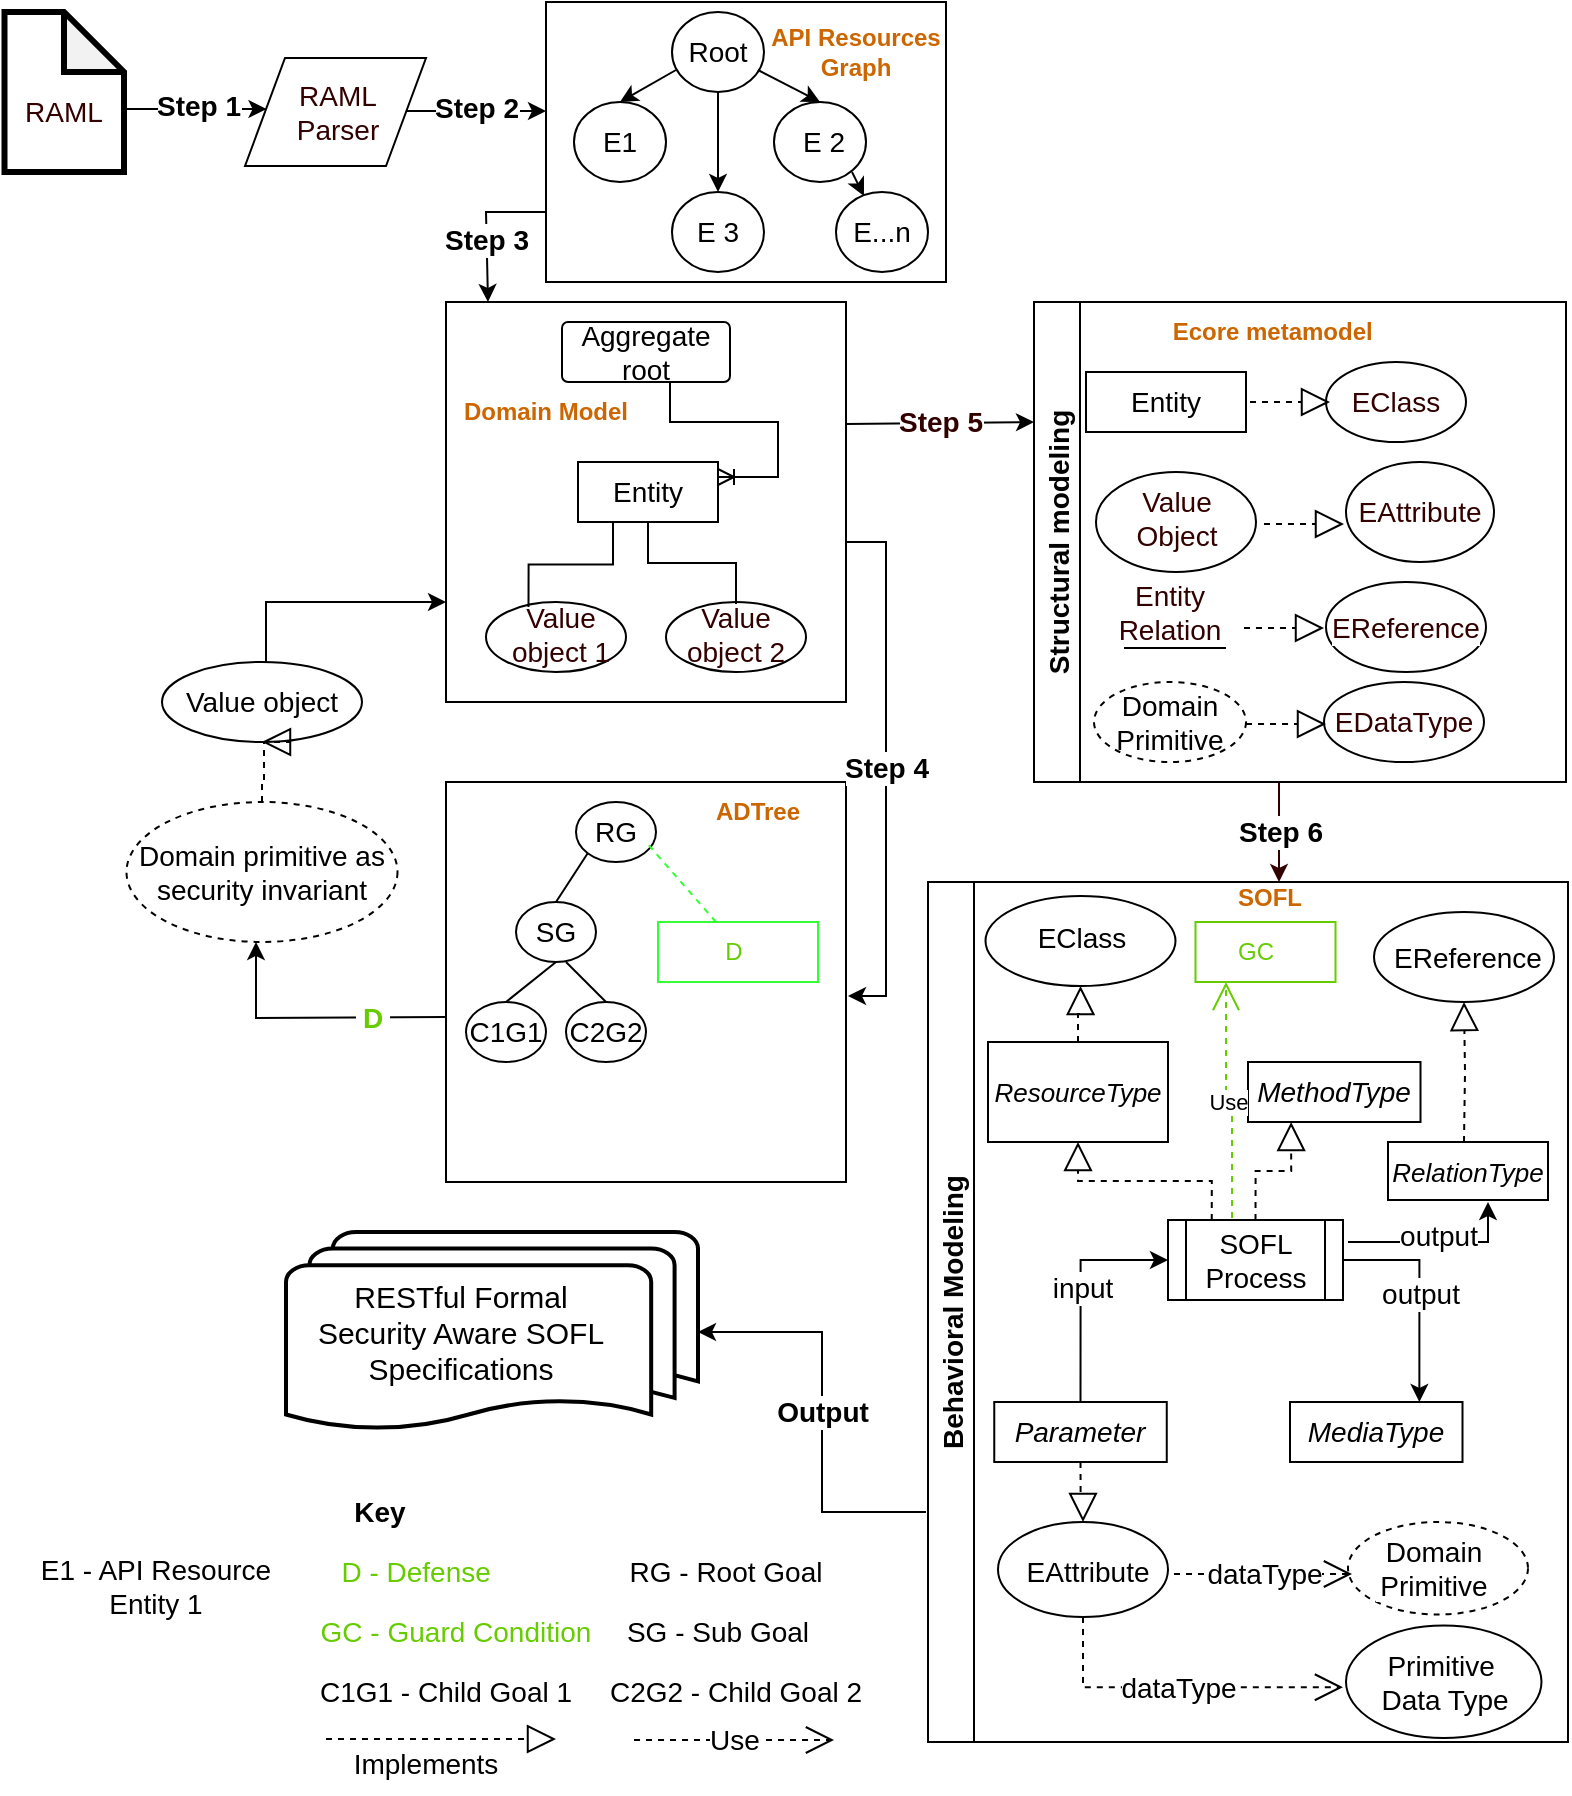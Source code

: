 <mxfile version="15.8.7" type="device" pages="2"><diagram id="hxLXzYVQSCcypgmIyWWB" name="Page-2"><mxGraphModel dx="1030" dy="793" grid="1" gridSize="10" guides="1" tooltips="1" connect="1" arrows="1" fold="1" page="1" pageScale="1" pageWidth="413" pageHeight="583" math="0" shadow="0"><root><mxCell id="pqiPLX7G0x3ucYL3rdqc-0"/><mxCell id="pqiPLX7G0x3ucYL3rdqc-1" parent="pqiPLX7G0x3ucYL3rdqc-0"/><mxCell id="J-jUDqHpMDamCo0lFu01-13" value="" style="rounded=0;whiteSpace=wrap;html=1;fontSize=14;" parent="pqiPLX7G0x3ucYL3rdqc-1" vertex="1"><mxGeometry x="290" y="10" width="200" height="140" as="geometry"/></mxCell><mxCell id="pqiPLX7G0x3ucYL3rdqc-2" value="" style="shape=note;whiteSpace=wrap;html=1;backgroundOutline=1;darkOpacity=0.05;fontColor=#CC6600;strokeWidth=3;fillColor=none;" parent="pqiPLX7G0x3ucYL3rdqc-1" vertex="1"><mxGeometry x="19.25" y="15" width="59.75" height="80" as="geometry"/></mxCell><mxCell id="pqiPLX7G0x3ucYL3rdqc-3" value="RAML" style="text;html=1;strokeColor=none;fillColor=none;align=center;verticalAlign=middle;whiteSpace=wrap;rounded=0;fontColor=#330000;fontSize=14;" parent="pqiPLX7G0x3ucYL3rdqc-1" vertex="1"><mxGeometry x="19" y="50" width="60" height="30" as="geometry"/></mxCell><mxCell id="PLNyEqmfB_X3N1yVRusD-9" value="" style="whiteSpace=wrap;html=1;aspect=fixed;fontColor=#330000;" parent="pqiPLX7G0x3ucYL3rdqc-1" vertex="1"><mxGeometry x="240" y="160" width="200" height="200" as="geometry"/></mxCell><mxCell id="PLNyEqmfB_X3N1yVRusD-22" value="" style="ellipse;whiteSpace=wrap;html=1;fontColor=#330000;" parent="pqiPLX7G0x3ucYL3rdqc-1" vertex="1"><mxGeometry x="260" y="310" width="70" height="35" as="geometry"/></mxCell><mxCell id="PLNyEqmfB_X3N1yVRusD-24" value="" style="ellipse;whiteSpace=wrap;html=1;fontColor=#330000;" parent="pqiPLX7G0x3ucYL3rdqc-1" vertex="1"><mxGeometry x="350" y="310" width="70" height="35" as="geometry"/></mxCell><mxCell id="PLNyEqmfB_X3N1yVRusD-30" value="Value object 1" style="text;html=1;strokeColor=none;fillColor=none;align=center;verticalAlign=middle;whiteSpace=wrap;rounded=0;fontColor=#330000;fontSize=14;" parent="pqiPLX7G0x3ucYL3rdqc-1" vertex="1"><mxGeometry x="265" y="312.5" width="65" height="27.5" as="geometry"/></mxCell><mxCell id="PLNyEqmfB_X3N1yVRusD-32" value="Value object 2" style="text;html=1;strokeColor=none;fillColor=none;align=center;verticalAlign=middle;whiteSpace=wrap;rounded=0;fontColor=#330000;fontSize=14;" parent="pqiPLX7G0x3ucYL3rdqc-1" vertex="1"><mxGeometry x="355" y="311" width="60" height="30" as="geometry"/></mxCell><mxCell id="PLNyEqmfB_X3N1yVRusD-33" value="" style="whiteSpace=wrap;html=1;aspect=fixed;fontColor=#330000;" parent="pqiPLX7G0x3ucYL3rdqc-1" vertex="1"><mxGeometry x="240" y="400" width="200" height="200" as="geometry"/></mxCell><mxCell id="PLNyEqmfB_X3N1yVRusD-34" value="" style="ellipse;whiteSpace=wrap;html=1;fontColor=#330000;" parent="pqiPLX7G0x3ucYL3rdqc-1" vertex="1"><mxGeometry x="305" y="410" width="40" height="30" as="geometry"/></mxCell><mxCell id="PLNyEqmfB_X3N1yVRusD-35" value="" style="ellipse;whiteSpace=wrap;html=1;fontColor=#330000;" parent="pqiPLX7G0x3ucYL3rdqc-1" vertex="1"><mxGeometry x="275" y="460" width="40" height="30" as="geometry"/></mxCell><mxCell id="PLNyEqmfB_X3N1yVRusD-36" value="" style="ellipse;whiteSpace=wrap;html=1;fontColor=#330000;" parent="pqiPLX7G0x3ucYL3rdqc-1" vertex="1"><mxGeometry x="250" y="510" width="40" height="30" as="geometry"/></mxCell><mxCell id="PLNyEqmfB_X3N1yVRusD-37" value="" style="ellipse;whiteSpace=wrap;html=1;fontColor=#330000;" parent="pqiPLX7G0x3ucYL3rdqc-1" vertex="1"><mxGeometry x="300" y="510" width="40" height="30" as="geometry"/></mxCell><mxCell id="PLNyEqmfB_X3N1yVRusD-38" value="" style="rounded=0;whiteSpace=wrap;html=1;fontColor=#330000;strokeColor=#33FF33;fillColor=default;" parent="pqiPLX7G0x3ucYL3rdqc-1" vertex="1"><mxGeometry x="346" y="470" width="80" height="30" as="geometry"/></mxCell><mxCell id="PLNyEqmfB_X3N1yVRusD-39" value="" style="endArrow=none;html=1;rounded=0;fontColor=#330000;dashed=1;strokeColor=#33FF33;labelBackgroundColor=default;" parent="pqiPLX7G0x3ucYL3rdqc-1" edge="1"><mxGeometry width="50" height="50" relative="1" as="geometry"><mxPoint x="375" y="470" as="sourcePoint"/><mxPoint x="340" y="430" as="targetPoint"/></mxGeometry></mxCell><mxCell id="_nURtJP7Ox5Xr2xya1wm-0" value="" style="endArrow=none;html=1;rounded=0;labelBackgroundColor=default;strokeColor=default;fontColor=default;exitX=0.5;exitY=0;exitDx=0;exitDy=0;entryX=0;entryY=1;entryDx=0;entryDy=0;" parent="pqiPLX7G0x3ucYL3rdqc-1" source="PLNyEqmfB_X3N1yVRusD-35" target="PLNyEqmfB_X3N1yVRusD-34" edge="1"><mxGeometry width="50" height="50" relative="1" as="geometry"><mxPoint x="280" y="460" as="sourcePoint"/><mxPoint x="310" y="430" as="targetPoint"/></mxGeometry></mxCell><mxCell id="_nURtJP7Ox5Xr2xya1wm-1" value="" style="endArrow=none;html=1;rounded=0;labelBackgroundColor=default;strokeColor=default;fontColor=default;exitX=0.5;exitY=0;exitDx=0;exitDy=0;entryX=0.5;entryY=1;entryDx=0;entryDy=0;" parent="pqiPLX7G0x3ucYL3rdqc-1" source="PLNyEqmfB_X3N1yVRusD-36" target="PLNyEqmfB_X3N1yVRusD-35" edge="1"><mxGeometry width="50" height="50" relative="1" as="geometry"><mxPoint x="265" y="530" as="sourcePoint"/><mxPoint x="285" y="490" as="targetPoint"/></mxGeometry></mxCell><mxCell id="_nURtJP7Ox5Xr2xya1wm-2" value="" style="endArrow=none;html=1;rounded=0;labelBackgroundColor=default;strokeColor=default;fontColor=default;exitX=0.5;exitY=0;exitDx=0;exitDy=0;" parent="pqiPLX7G0x3ucYL3rdqc-1" source="PLNyEqmfB_X3N1yVRusD-37" edge="1"><mxGeometry width="50" height="50" relative="1" as="geometry"><mxPoint x="320" y="520" as="sourcePoint"/><mxPoint x="300" y="490" as="targetPoint"/></mxGeometry></mxCell><mxCell id="_nURtJP7Ox5Xr2xya1wm-4" value="&lt;font style=&quot;font-size: 14px&quot;&gt;RG&lt;/font&gt;" style="text;html=1;strokeColor=none;fillColor=none;align=center;verticalAlign=middle;whiteSpace=wrap;rounded=0;fontColor=default;" parent="pqiPLX7G0x3ucYL3rdqc-1" vertex="1"><mxGeometry x="295" y="410" width="60" height="30" as="geometry"/></mxCell><mxCell id="_nURtJP7Ox5Xr2xya1wm-5" value="D" style="text;html=1;strokeColor=none;fillColor=none;align=center;verticalAlign=middle;whiteSpace=wrap;rounded=0;fontColor=#66CC00;" parent="pqiPLX7G0x3ucYL3rdqc-1" vertex="1"><mxGeometry x="354" y="470" width="60" height="30" as="geometry"/></mxCell><mxCell id="_nURtJP7Ox5Xr2xya1wm-6" value="&lt;font style=&quot;font-size: 14px&quot;&gt;C1G1&lt;/font&gt;" style="text;html=1;strokeColor=none;fillColor=none;align=center;verticalAlign=middle;whiteSpace=wrap;rounded=0;fontColor=default;" parent="pqiPLX7G0x3ucYL3rdqc-1" vertex="1"><mxGeometry x="240" y="510" width="60" height="30" as="geometry"/></mxCell><mxCell id="_nURtJP7Ox5Xr2xya1wm-7" value="&lt;font style=&quot;font-size: 14px&quot;&gt;SG&lt;/font&gt;" style="text;html=1;strokeColor=none;fillColor=none;align=center;verticalAlign=middle;whiteSpace=wrap;rounded=0;fontColor=default;" parent="pqiPLX7G0x3ucYL3rdqc-1" vertex="1"><mxGeometry x="265" y="460" width="60" height="30" as="geometry"/></mxCell><mxCell id="_nURtJP7Ox5Xr2xya1wm-8" value="&lt;font style=&quot;font-size: 14px&quot;&gt;C2G2&lt;/font&gt;" style="text;html=1;strokeColor=none;fillColor=none;align=center;verticalAlign=middle;whiteSpace=wrap;rounded=0;fontColor=default;" parent="pqiPLX7G0x3ucYL3rdqc-1" vertex="1"><mxGeometry x="290" y="510" width="60" height="30" as="geometry"/></mxCell><mxCell id="_nURtJP7Ox5Xr2xya1wm-13" value="" style="endArrow=classic;html=1;rounded=0;labelBackgroundColor=default;fontColor=default;strokeColor=default;exitX=0;exitY=0.25;exitDx=0;exitDy=0;entryX=0.5;entryY=1;entryDx=0;entryDy=0;" parent="pqiPLX7G0x3ucYL3rdqc-1" source="_nURtJP7Ox5Xr2xya1wm-6" edge="1"><mxGeometry relative="1" as="geometry"><mxPoint x="210" y="520" as="sourcePoint"/><mxPoint x="145" y="480" as="targetPoint"/><Array as="points"><mxPoint x="145" y="518"/></Array></mxGeometry></mxCell><mxCell id="_nURtJP7Ox5Xr2xya1wm-14" value="&amp;nbsp;D&amp;nbsp;" style="edgeLabel;resizable=0;html=1;align=center;verticalAlign=middle;fontColor=#66CC00;strokeColor=default;fillColor=default;labelBackgroundColor=default;fontSize=14;fontStyle=1" parent="_nURtJP7Ox5Xr2xya1wm-13" connectable="0" vertex="1"><mxGeometry relative="1" as="geometry"><mxPoint x="29" as="offset"/></mxGeometry></mxCell><mxCell id="_nURtJP7Ox5Xr2xya1wm-17" value="Domain Model" style="text;html=1;strokeColor=none;fillColor=none;align=center;verticalAlign=middle;whiteSpace=wrap;rounded=0;labelBackgroundColor=default;fontColor=#CC6600;fontStyle=1" parent="pqiPLX7G0x3ucYL3rdqc-1" vertex="1"><mxGeometry x="225" y="200" width="130" height="30" as="geometry"/></mxCell><mxCell id="_nURtJP7Ox5Xr2xya1wm-18" value="ADTree" style="text;html=1;strokeColor=none;fillColor=none;align=center;verticalAlign=middle;whiteSpace=wrap;rounded=0;labelBackgroundColor=default;fontColor=#CC6600;fontStyle=1" parent="pqiPLX7G0x3ucYL3rdqc-1" vertex="1"><mxGeometry x="366" y="400" width="60" height="30" as="geometry"/></mxCell><mxCell id="_nURtJP7Ox5Xr2xya1wm-21" value="" style="ellipse;whiteSpace=wrap;html=1;labelBackgroundColor=default;fontColor=#CC6600;strokeColor=default;fillColor=default;" parent="pqiPLX7G0x3ucYL3rdqc-1" vertex="1"><mxGeometry x="680" y="190" width="70" height="40" as="geometry"/></mxCell><mxCell id="_nURtJP7Ox5Xr2xya1wm-22" value="" style="ellipse;whiteSpace=wrap;html=1;labelBackgroundColor=default;fontColor=#CC6600;strokeColor=default;fillColor=default;" parent="pqiPLX7G0x3ucYL3rdqc-1" vertex="1"><mxGeometry x="565" y="245" width="80" height="50" as="geometry"/></mxCell><mxCell id="_nURtJP7Ox5Xr2xya1wm-30" value="EClass" style="text;html=1;strokeColor=none;fillColor=none;align=center;verticalAlign=middle;whiteSpace=wrap;rounded=0;labelBackgroundColor=default;fontColor=#330000;arcSize=50;fontSize=14;" parent="pqiPLX7G0x3ucYL3rdqc-1" vertex="1"><mxGeometry x="685" y="195" width="60" height="30" as="geometry"/></mxCell><mxCell id="_nURtJP7Ox5Xr2xya1wm-31" value="Value Object" style="text;html=1;strokeColor=none;fillColor=none;align=center;verticalAlign=middle;whiteSpace=wrap;rounded=0;labelBackgroundColor=default;fontColor=#330000;arcSize=50;fontSize=14;" parent="pqiPLX7G0x3ucYL3rdqc-1" vertex="1"><mxGeometry x="577.5" y="255" width="55" height="25" as="geometry"/></mxCell><mxCell id="_nURtJP7Ox5Xr2xya1wm-36" value="" style="endArrow=classic;html=1;rounded=0;labelBackgroundColor=default;fontColor=#330000;strokeColor=default;entryX=0;entryY=0.25;entryDx=0;entryDy=0;" parent="pqiPLX7G0x3ucYL3rdqc-1" target="_nURtJP7Ox5Xr2xya1wm-56" edge="1"><mxGeometry relative="1" as="geometry"><mxPoint x="440" y="221" as="sourcePoint"/><mxPoint x="530" y="221" as="targetPoint"/></mxGeometry></mxCell><mxCell id="_nURtJP7Ox5Xr2xya1wm-37" value="&lt;b style=&quot;font-size: 14px&quot;&gt;Step 5&lt;/b&gt;" style="edgeLabel;resizable=0;html=1;align=center;verticalAlign=middle;rounded=0;labelBackgroundColor=default;fontColor=#330000;strokeColor=default;fillColor=default;fontSize=14;" parent="_nURtJP7Ox5Xr2xya1wm-36" connectable="0" vertex="1"><mxGeometry relative="1" as="geometry"><mxPoint y="-1" as="offset"/></mxGeometry></mxCell><mxCell id="_nURtJP7Ox5Xr2xya1wm-42" value="" style="ellipse;whiteSpace=wrap;html=1;rounded=0;labelBackgroundColor=default;fontColor=#330000;strokeColor=default;fillColor=default;" parent="pqiPLX7G0x3ucYL3rdqc-1" vertex="1"><mxGeometry x="679" y="350" width="80" height="40" as="geometry"/></mxCell><mxCell id="_nURtJP7Ox5Xr2xya1wm-40" value="EDataType" style="text;html=1;strokeColor=none;fillColor=none;align=center;verticalAlign=middle;whiteSpace=wrap;rounded=0;labelBackgroundColor=default;fontColor=#330000;arcSize=50;fontSize=14;" parent="pqiPLX7G0x3ucYL3rdqc-1" vertex="1"><mxGeometry x="689" y="355" width="60" height="30" as="geometry"/></mxCell><mxCell id="_nURtJP7Ox5Xr2xya1wm-47" value="&lt;b&gt;&lt;font style=&quot;font-size: 14px&quot;&gt;Step 6&lt;/font&gt;&lt;br&gt;&lt;/b&gt;" style="endArrow=classic;html=1;rounded=0;labelBackgroundColor=default;fontColor=default;strokeColor=#330000;" parent="pqiPLX7G0x3ucYL3rdqc-1" edge="1"><mxGeometry relative="1" as="geometry"><mxPoint x="656.5" y="400" as="sourcePoint"/><mxPoint x="656.5" y="450" as="targetPoint"/></mxGeometry></mxCell><mxCell id="_nURtJP7Ox5Xr2xya1wm-54" value="Behavioral Modeling" style="swimlane;horizontal=0;rounded=0;labelBackgroundColor=default;fontColor=default;strokeColor=default;fillColor=default;fontSize=14;" parent="pqiPLX7G0x3ucYL3rdqc-1" vertex="1"><mxGeometry x="481" y="450" width="320" height="430" as="geometry"/></mxCell><mxCell id="_nURtJP7Ox5Xr2xya1wm-50" value="" style="ellipse;whiteSpace=wrap;html=1;rounded=0;labelBackgroundColor=default;fontColor=default;strokeColor=default;fillColor=default;" parent="_nURtJP7Ox5Xr2xya1wm-54" vertex="1"><mxGeometry x="28.75" y="7" width="95" height="45" as="geometry"/></mxCell><mxCell id="_nURtJP7Ox5Xr2xya1wm-51" value="" style="shape=process;whiteSpace=wrap;html=1;backgroundOutline=1;rounded=0;labelBackgroundColor=default;fontColor=default;strokeColor=default;fillColor=default;" parent="_nURtJP7Ox5Xr2xya1wm-54" vertex="1"><mxGeometry x="120" y="169" width="87.5" height="40" as="geometry"/></mxCell><mxCell id="_nURtJP7Ox5Xr2xya1wm-53" value="SOFL Process" style="text;html=1;strokeColor=none;fillColor=none;align=center;verticalAlign=middle;whiteSpace=wrap;rounded=0;labelBackgroundColor=default;fontColor=default;fontSize=14;" parent="_nURtJP7Ox5Xr2xya1wm-54" vertex="1"><mxGeometry x="133.75" y="174" width="60" height="30" as="geometry"/></mxCell><mxCell id="_nURtJP7Ox5Xr2xya1wm-52" value="EClass" style="text;html=1;strokeColor=none;fillColor=none;align=center;verticalAlign=middle;whiteSpace=wrap;rounded=0;labelBackgroundColor=default;fontColor=default;fontSize=14;" parent="_nURtJP7Ox5Xr2xya1wm-54" vertex="1"><mxGeometry x="47" y="12.5" width="60" height="30" as="geometry"/></mxCell><mxCell id="_nURtJP7Ox5Xr2xya1wm-62" value="" style="ellipse;whiteSpace=wrap;html=1;rounded=0;labelBackgroundColor=default;fontColor=default;strokeColor=default;fillColor=default;" parent="_nURtJP7Ox5Xr2xya1wm-54" vertex="1"><mxGeometry x="223" y="15" width="90" height="45" as="geometry"/></mxCell><mxCell id="_nURtJP7Ox5Xr2xya1wm-63" value="EReference" style="text;html=1;strokeColor=none;fillColor=none;align=center;verticalAlign=middle;whiteSpace=wrap;rounded=0;labelBackgroundColor=default;fontColor=default;fontSize=14;" parent="_nURtJP7Ox5Xr2xya1wm-54" vertex="1"><mxGeometry x="240" y="22.5" width="60" height="30" as="geometry"/></mxCell><mxCell id="bDCrwKhv2y8xEL9lFlL--2" value="ResourceType" style="whiteSpace=wrap;html=1;align=center;fontStyle=2;fontSize=13;" parent="_nURtJP7Ox5Xr2xya1wm-54" vertex="1"><mxGeometry x="30" y="80" width="90" height="50" as="geometry"/></mxCell><mxCell id="bDCrwKhv2y8xEL9lFlL--3" value="Parameter" style="whiteSpace=wrap;html=1;align=center;fontStyle=2;fontSize=14;" parent="_nURtJP7Ox5Xr2xya1wm-54" vertex="1"><mxGeometry x="33.13" y="260" width="86.25" height="30" as="geometry"/></mxCell><mxCell id="bDCrwKhv2y8xEL9lFlL--5" value="" style="ellipse;whiteSpace=wrap;html=1;rounded=0;labelBackgroundColor=default;fontColor=default;strokeColor=default;fillColor=default;dashed=1;" parent="_nURtJP7Ox5Xr2xya1wm-54" vertex="1"><mxGeometry x="210" y="320" width="90" height="46.25" as="geometry"/></mxCell><mxCell id="bDCrwKhv2y8xEL9lFlL--7" value="MediaType" style="whiteSpace=wrap;html=1;align=center;fontStyle=2;fontSize=14;" parent="_nURtJP7Ox5Xr2xya1wm-54" vertex="1"><mxGeometry x="181" y="260" width="86.25" height="30" as="geometry"/></mxCell><mxCell id="bDCrwKhv2y8xEL9lFlL--8" value="" style="ellipse;whiteSpace=wrap;html=1;rounded=0;labelBackgroundColor=default;fontColor=default;strokeColor=default;fillColor=default;" parent="_nURtJP7Ox5Xr2xya1wm-54" vertex="1"><mxGeometry x="35" y="320" width="85" height="47.5" as="geometry"/></mxCell><mxCell id="bDCrwKhv2y8xEL9lFlL--6" value="EAttribute" style="text;html=1;strokeColor=none;fillColor=none;align=center;verticalAlign=middle;whiteSpace=wrap;rounded=0;labelBackgroundColor=default;fontColor=default;fontSize=14;" parent="_nURtJP7Ox5Xr2xya1wm-54" vertex="1"><mxGeometry x="50" y="330" width="60" height="30" as="geometry"/></mxCell><mxCell id="bDCrwKhv2y8xEL9lFlL--10" value="MethodType" style="whiteSpace=wrap;html=1;align=center;fontStyle=2;fontSize=14;" parent="_nURtJP7Ox5Xr2xya1wm-54" vertex="1"><mxGeometry x="160" y="90" width="86.25" height="30" as="geometry"/></mxCell><mxCell id="bDCrwKhv2y8xEL9lFlL--17" value="" style="endArrow=classic;html=1;rounded=0;edgeStyle=orthogonalEdgeStyle;exitX=0.5;exitY=0;exitDx=0;exitDy=0;entryX=0;entryY=0.5;entryDx=0;entryDy=0;" parent="_nURtJP7Ox5Xr2xya1wm-54" source="bDCrwKhv2y8xEL9lFlL--3" target="_nURtJP7Ox5Xr2xya1wm-51" edge="1"><mxGeometry relative="1" as="geometry"><mxPoint x="19.38" y="189.5" as="sourcePoint"/><mxPoint x="110" y="200" as="targetPoint"/></mxGeometry></mxCell><mxCell id="bDCrwKhv2y8xEL9lFlL--18" value="input" style="edgeLabel;resizable=0;html=1;align=center;verticalAlign=middle;fontSize=14;" parent="bDCrwKhv2y8xEL9lFlL--17" connectable="0" vertex="1"><mxGeometry relative="1" as="geometry"/></mxCell><mxCell id="bDCrwKhv2y8xEL9lFlL--19" value="" style="endArrow=classic;html=1;rounded=0;edgeStyle=orthogonalEdgeStyle;entryX=0.75;entryY=0;entryDx=0;entryDy=0;exitX=1;exitY=0.5;exitDx=0;exitDy=0;" parent="_nURtJP7Ox5Xr2xya1wm-54" source="_nURtJP7Ox5Xr2xya1wm-51" target="bDCrwKhv2y8xEL9lFlL--7" edge="1"><mxGeometry relative="1" as="geometry"><mxPoint x="191.25" y="220" as="sourcePoint"/><mxPoint x="291.25" y="220" as="targetPoint"/><Array as="points"><mxPoint x="245" y="189"/></Array></mxGeometry></mxCell><mxCell id="bDCrwKhv2y8xEL9lFlL--20" value="output" style="edgeLabel;resizable=0;html=1;align=center;verticalAlign=middle;fontSize=14;" parent="bDCrwKhv2y8xEL9lFlL--19" connectable="0" vertex="1"><mxGeometry relative="1" as="geometry"/></mxCell><mxCell id="bDCrwKhv2y8xEL9lFlL--32" value="Domain Primitive" style="text;html=1;strokeColor=none;fillColor=none;align=center;verticalAlign=middle;whiteSpace=wrap;rounded=0;labelBackgroundColor=default;fontColor=default;fontSize=14;" parent="_nURtJP7Ox5Xr2xya1wm-54" vertex="1"><mxGeometry x="223" y="328.13" width="60" height="30" as="geometry"/></mxCell><mxCell id="bDCrwKhv2y8xEL9lFlL--37" value="RelationType" style="whiteSpace=wrap;html=1;align=center;fontStyle=2;fontSize=13;" parent="_nURtJP7Ox5Xr2xya1wm-54" vertex="1"><mxGeometry x="230" y="130" width="80" height="29" as="geometry"/></mxCell><mxCell id="bDCrwKhv2y8xEL9lFlL--41" value="" style="endArrow=classic;html=1;rounded=0;edgeStyle=orthogonalEdgeStyle;" parent="_nURtJP7Ox5Xr2xya1wm-54" edge="1"><mxGeometry relative="1" as="geometry"><mxPoint x="210" y="180" as="sourcePoint"/><mxPoint x="280" y="160" as="targetPoint"/><Array as="points"><mxPoint x="280" y="180"/></Array></mxGeometry></mxCell><mxCell id="bDCrwKhv2y8xEL9lFlL--42" value="output" style="edgeLabel;resizable=0;html=1;align=center;verticalAlign=middle;fontSize=14;" parent="bDCrwKhv2y8xEL9lFlL--41" connectable="0" vertex="1"><mxGeometry relative="1" as="geometry"><mxPoint y="-3" as="offset"/></mxGeometry></mxCell><mxCell id="bDCrwKhv2y8xEL9lFlL--48" value="" style="rounded=0;whiteSpace=wrap;html=1;strokeColor=#66CC00;" parent="_nURtJP7Ox5Xr2xya1wm-54" vertex="1"><mxGeometry x="133.75" y="20" width="70" height="30" as="geometry"/></mxCell><mxCell id="bDCrwKhv2y8xEL9lFlL--49" value="GC" style="text;html=1;strokeColor=none;fillColor=none;align=center;verticalAlign=middle;whiteSpace=wrap;rounded=0;fontColor=#66CC00;" parent="_nURtJP7Ox5Xr2xya1wm-54" vertex="1"><mxGeometry x="133.75" y="20" width="60" height="30" as="geometry"/></mxCell><mxCell id="8Zh7y14wLdZyUMJ3ed1W-2" value="" style="ellipse;whiteSpace=wrap;html=1;rounded=0;labelBackgroundColor=default;fontColor=default;strokeColor=default;fillColor=default;" parent="_nURtJP7Ox5Xr2xya1wm-54" vertex="1"><mxGeometry x="209" y="371.75" width="97.75" height="56.25" as="geometry"/></mxCell><mxCell id="8Zh7y14wLdZyUMJ3ed1W-1" value="Primitive&amp;nbsp;&lt;br style=&quot;font-size: 14px;&quot;&gt;Data Type" style="text;html=1;strokeColor=none;fillColor=none;align=center;verticalAlign=middle;whiteSpace=wrap;rounded=0;labelBackgroundColor=default;fontColor=default;fontSize=14;" parent="_nURtJP7Ox5Xr2xya1wm-54" vertex="1"><mxGeometry x="223" y="380.81" width="71.25" height="38.13" as="geometry"/></mxCell><mxCell id="8Zh7y14wLdZyUMJ3ed1W-3" value="&lt;font style=&quot;font-size: 14px&quot;&gt;dataType&lt;/font&gt;" style="endArrow=open;endSize=12;dashed=1;html=1;rounded=0;edgeStyle=orthogonalEdgeStyle;exitX=0.5;exitY=1;exitDx=0;exitDy=0;" parent="_nURtJP7Ox5Xr2xya1wm-54" source="bDCrwKhv2y8xEL9lFlL--8" edge="1"><mxGeometry width="160" relative="1" as="geometry"><mxPoint x="47.5" y="402.63" as="sourcePoint"/><mxPoint x="207.5" y="402.63" as="targetPoint"/><Array as="points"><mxPoint x="78" y="403"/></Array></mxGeometry></mxCell><mxCell id="8Zh7y14wLdZyUMJ3ed1W-5" value="" style="endArrow=block;dashed=1;endFill=0;endSize=12;html=1;rounded=0;edgeStyle=orthogonalEdgeStyle;exitX=0.5;exitY=1;exitDx=0;exitDy=0;entryX=0.5;entryY=0;entryDx=0;entryDy=0;" parent="_nURtJP7Ox5Xr2xya1wm-54" source="bDCrwKhv2y8xEL9lFlL--3" target="bDCrwKhv2y8xEL9lFlL--8" edge="1"><mxGeometry width="160" relative="1" as="geometry"><mxPoint x="20" y="309" as="sourcePoint"/><mxPoint x="75" y="309" as="targetPoint"/></mxGeometry></mxCell><mxCell id="8Zh7y14wLdZyUMJ3ed1W-9" value="" style="endArrow=block;dashed=1;endFill=0;endSize=12;html=1;rounded=0;edgeStyle=orthogonalEdgeStyle;entryX=0.5;entryY=1;entryDx=0;entryDy=0;exitX=0.5;exitY=0;exitDx=0;exitDy=0;" parent="_nURtJP7Ox5Xr2xya1wm-54" source="bDCrwKhv2y8xEL9lFlL--2" target="_nURtJP7Ox5Xr2xya1wm-50" edge="1"><mxGeometry width="160" relative="1" as="geometry"><mxPoint x="50" y="74" as="sourcePoint"/><mxPoint x="91" y="74" as="targetPoint"/></mxGeometry></mxCell><mxCell id="8Zh7y14wLdZyUMJ3ed1W-10" value="" style="endArrow=block;dashed=1;endFill=0;endSize=12;html=1;rounded=0;edgeStyle=orthogonalEdgeStyle;entryX=0.5;entryY=1;entryDx=0;entryDy=0;" parent="_nURtJP7Ox5Xr2xya1wm-54" target="_nURtJP7Ox5Xr2xya1wm-62" edge="1"><mxGeometry width="160" relative="1" as="geometry"><mxPoint x="268" y="130" as="sourcePoint"/><mxPoint x="272" y="67" as="targetPoint"/></mxGeometry></mxCell><mxCell id="8Zh7y14wLdZyUMJ3ed1W-17" value="" style="endArrow=block;dashed=1;endFill=0;endSize=12;html=1;rounded=0;strokeColor=#000000;edgeStyle=orthogonalEdgeStyle;entryX=0.25;entryY=1;entryDx=0;entryDy=0;exitX=0.5;exitY=0;exitDx=0;exitDy=0;" parent="_nURtJP7Ox5Xr2xya1wm-54" source="_nURtJP7Ox5Xr2xya1wm-51" target="bDCrwKhv2y8xEL9lFlL--10" edge="1"><mxGeometry width="160" relative="1" as="geometry"><mxPoint x="150" y="144" as="sourcePoint"/><mxPoint x="230" y="144" as="targetPoint"/></mxGeometry></mxCell><mxCell id="8Zh7y14wLdZyUMJ3ed1W-18" value="Use" style="endArrow=open;endSize=12;dashed=1;html=1;rounded=0;strokeColor=#66CC00;edgeStyle=orthogonalEdgeStyle;exitX=0.366;exitY=-0.025;exitDx=0;exitDy=0;exitPerimeter=0;" parent="_nURtJP7Ox5Xr2xya1wm-54" source="_nURtJP7Ox5Xr2xya1wm-51" edge="1"><mxGeometry width="160" relative="1" as="geometry"><mxPoint x="93.75" y="70" as="sourcePoint"/><mxPoint x="149" y="50" as="targetPoint"/><Array as="points"><mxPoint x="152" y="110"/><mxPoint x="149" y="110"/></Array></mxGeometry></mxCell><mxCell id="8Zh7y14wLdZyUMJ3ed1W-19" value="" style="endArrow=block;dashed=1;endFill=0;endSize=12;html=1;rounded=0;strokeColor=#000000;edgeStyle=orthogonalEdgeStyle;entryX=0.5;entryY=1;entryDx=0;entryDy=0;exitX=0.25;exitY=0;exitDx=0;exitDy=0;" parent="_nURtJP7Ox5Xr2xya1wm-54" source="_nURtJP7Ox5Xr2xya1wm-51" target="bDCrwKhv2y8xEL9lFlL--2" edge="1"><mxGeometry width="160" relative="1" as="geometry"><mxPoint x="3" y="149" as="sourcePoint"/><mxPoint x="83" y="149" as="targetPoint"/></mxGeometry></mxCell><mxCell id="bDCrwKhv2y8xEL9lFlL--63" value="SOFL" style="text;html=1;strokeColor=none;fillColor=none;align=center;verticalAlign=middle;whiteSpace=wrap;rounded=0;labelBackgroundColor=default;fontColor=#CC6600;fontStyle=1" parent="_nURtJP7Ox5Xr2xya1wm-54" vertex="1"><mxGeometry x="96.25" y="-7.5" width="150" height="30" as="geometry"/></mxCell><mxCell id="_nURtJP7Ox5Xr2xya1wm-56" value="Structural modeling" style="swimlane;horizontal=0;rounded=0;labelBackgroundColor=default;fontColor=default;strokeColor=default;fillColor=default;fontSize=14;" parent="pqiPLX7G0x3ucYL3rdqc-1" vertex="1"><mxGeometry x="534" y="160" width="266" height="240" as="geometry"/></mxCell><mxCell id="xBXthaZP_D39cKtUTndn-2" value="Entity" style="whiteSpace=wrap;html=1;align=center;fontSize=14;" parent="_nURtJP7Ox5Xr2xya1wm-56" vertex="1"><mxGeometry x="26" y="35" width="80" height="30" as="geometry"/></mxCell><mxCell id="xBXthaZP_D39cKtUTndn-3" value="Domain Primitive" style="ellipse;whiteSpace=wrap;html=1;align=center;dashed=1;fontSize=14;" parent="_nURtJP7Ox5Xr2xya1wm-56" vertex="1"><mxGeometry x="30" y="190" width="76" height="40" as="geometry"/></mxCell><mxCell id="_nURtJP7Ox5Xr2xya1wm-33" value="Entity&lt;br style=&quot;font-size: 14px;&quot;&gt;Relation" style="text;html=1;strokeColor=none;fillColor=none;align=center;verticalAlign=middle;whiteSpace=wrap;rounded=0;labelBackgroundColor=default;fontColor=#330000;arcSize=50;fontSize=14;" parent="_nURtJP7Ox5Xr2xya1wm-56" vertex="1"><mxGeometry x="38" y="140" width="60" height="30" as="geometry"/></mxCell><mxCell id="_nURtJP7Ox5Xr2xya1wm-25" value="" style="ellipse;whiteSpace=wrap;html=1;labelBackgroundColor=default;fontColor=#CC6600;strokeColor=default;fillColor=default;" parent="_nURtJP7Ox5Xr2xya1wm-56" vertex="1"><mxGeometry x="146" y="140" width="80" height="45" as="geometry"/></mxCell><mxCell id="_nURtJP7Ox5Xr2xya1wm-34" value="EReference" style="text;html=1;strokeColor=none;fillColor=none;align=center;verticalAlign=middle;whiteSpace=wrap;rounded=0;labelBackgroundColor=default;fontColor=#330000;arcSize=50;fontSize=14;" parent="_nURtJP7Ox5Xr2xya1wm-56" vertex="1"><mxGeometry x="156" y="147.5" width="60" height="30" as="geometry"/></mxCell><mxCell id="_nURtJP7Ox5Xr2xya1wm-23" value="" style="ellipse;whiteSpace=wrap;html=1;labelBackgroundColor=default;fontColor=#CC6600;strokeColor=default;fillColor=default;" parent="_nURtJP7Ox5Xr2xya1wm-56" vertex="1"><mxGeometry x="156" y="80" width="74" height="50" as="geometry"/></mxCell><mxCell id="_nURtJP7Ox5Xr2xya1wm-32" value="EAttribute" style="text;html=1;strokeColor=none;fillColor=none;align=center;verticalAlign=middle;whiteSpace=wrap;rounded=0;labelBackgroundColor=default;fontColor=#330000;arcSize=50;fontSize=14;" parent="_nURtJP7Ox5Xr2xya1wm-56" vertex="1"><mxGeometry x="163" y="90" width="60" height="30" as="geometry"/></mxCell><mxCell id="_nURtJP7Ox5Xr2xya1wm-38" value="Ecore metamodel&amp;nbsp;" style="text;html=1;strokeColor=none;fillColor=none;align=center;verticalAlign=middle;whiteSpace=wrap;rounded=0;labelBackgroundColor=default;fontColor=#CC6600;fontStyle=1" parent="_nURtJP7Ox5Xr2xya1wm-56" vertex="1"><mxGeometry x="46" width="150" height="30" as="geometry"/></mxCell><mxCell id="_nURtJP7Ox5Xr2xya1wm-59" value="" style="endArrow=classic;html=1;rounded=0;labelBackgroundColor=default;fontColor=default;strokeColor=default;entryX=1.005;entryY=0.535;entryDx=0;entryDy=0;entryPerimeter=0;" parent="pqiPLX7G0x3ucYL3rdqc-1" target="PLNyEqmfB_X3N1yVRusD-33" edge="1"><mxGeometry relative="1" as="geometry"><mxPoint x="440" y="280" as="sourcePoint"/><mxPoint x="460" y="440" as="targetPoint"/><Array as="points"><mxPoint x="460" y="280"/><mxPoint x="460" y="507"/></Array></mxGeometry></mxCell><mxCell id="_nURtJP7Ox5Xr2xya1wm-60" value="Step 4" style="edgeLabel;resizable=0;html=1;align=center;verticalAlign=middle;rounded=0;labelBackgroundColor=default;fontColor=default;strokeColor=default;fillColor=default;fontStyle=1;fontSize=14;" parent="_nURtJP7Ox5Xr2xya1wm-59" connectable="0" vertex="1"><mxGeometry relative="1" as="geometry"/></mxCell><mxCell id="_nURtJP7Ox5Xr2xya1wm-61" value="" style="strokeWidth=2;html=1;shape=mxgraph.flowchart.multi-document;whiteSpace=wrap;rounded=0;labelBackgroundColor=default;fontColor=default;fillColor=default;strokeColor=default;" parent="pqiPLX7G0x3ucYL3rdqc-1" vertex="1"><mxGeometry x="160" y="625" width="206" height="100" as="geometry"/></mxCell><mxCell id="bDCrwKhv2y8xEL9lFlL--45" value="" style="endArrow=classic;html=1;rounded=0;edgeStyle=orthogonalEdgeStyle;entryX=1;entryY=0.5;entryDx=0;entryDy=0;entryPerimeter=0;" parent="pqiPLX7G0x3ucYL3rdqc-1" target="_nURtJP7Ox5Xr2xya1wm-61" edge="1"><mxGeometry relative="1" as="geometry"><mxPoint x="480" y="765" as="sourcePoint"/><mxPoint x="476" y="670" as="targetPoint"/><Array as="points"><mxPoint x="428" y="765"/><mxPoint x="428" y="675"/></Array></mxGeometry></mxCell><mxCell id="bDCrwKhv2y8xEL9lFlL--46" value="Output" style="edgeLabel;resizable=0;html=1;align=center;verticalAlign=middle;fontStyle=1;fontSize=14;" parent="bDCrwKhv2y8xEL9lFlL--45" connectable="0" vertex="1"><mxGeometry relative="1" as="geometry"/></mxCell><mxCell id="bDCrwKhv2y8xEL9lFlL--47" value="RESTful Formal Security Aware SOFL Specifications" style="text;html=1;strokeColor=none;fillColor=none;align=center;verticalAlign=middle;whiteSpace=wrap;rounded=0;fontSize=15;" parent="pqiPLX7G0x3ucYL3rdqc-1" vertex="1"><mxGeometry x="170" y="660" width="155" height="30" as="geometry"/></mxCell><mxCell id="bDCrwKhv2y8xEL9lFlL--56" value="&lt;font color=&quot;#000000&quot; style=&quot;font-size: 14px;&quot;&gt;&lt;b style=&quot;font-size: 14px;&quot;&gt;Key&lt;/b&gt;&lt;/font&gt;" style="text;html=1;strokeColor=none;fillColor=none;align=center;verticalAlign=middle;whiteSpace=wrap;rounded=0;fontColor=#66CC00;fontSize=14;" parent="pqiPLX7G0x3ucYL3rdqc-1" vertex="1"><mxGeometry x="177" y="750" width="60" height="30" as="geometry"/></mxCell><mxCell id="bDCrwKhv2y8xEL9lFlL--57" value="D - Defense&amp;nbsp;" style="text;html=1;strokeColor=none;fillColor=none;align=center;verticalAlign=middle;whiteSpace=wrap;rounded=0;fontColor=#66CC00;fontSize=14;" parent="pqiPLX7G0x3ucYL3rdqc-1" vertex="1"><mxGeometry x="177" y="780" width="100" height="30" as="geometry"/></mxCell><mxCell id="bDCrwKhv2y8xEL9lFlL--58" value="GC - Guard Condition" style="text;html=1;strokeColor=none;fillColor=none;align=center;verticalAlign=middle;whiteSpace=wrap;rounded=0;fontColor=#66CC00;fontSize=14;" parent="pqiPLX7G0x3ucYL3rdqc-1" vertex="1"><mxGeometry x="175" y="810" width="140" height="30" as="geometry"/></mxCell><mxCell id="bDCrwKhv2y8xEL9lFlL--59" value="RG - Root Goal" style="text;html=1;strokeColor=none;fillColor=none;align=center;verticalAlign=middle;whiteSpace=wrap;rounded=0;fontColor=#000000;fontSize=14;" parent="pqiPLX7G0x3ucYL3rdqc-1" vertex="1"><mxGeometry x="310" y="780" width="140" height="30" as="geometry"/></mxCell><mxCell id="bDCrwKhv2y8xEL9lFlL--60" value="SG - Sub Goal" style="text;html=1;strokeColor=none;fillColor=none;align=center;verticalAlign=middle;whiteSpace=wrap;rounded=0;fontColor=#000000;fontSize=14;" parent="pqiPLX7G0x3ucYL3rdqc-1" vertex="1"><mxGeometry x="306" y="810" width="140" height="30" as="geometry"/></mxCell><mxCell id="bDCrwKhv2y8xEL9lFlL--61" value="C1G1 - Child Goal 1" style="text;html=1;strokeColor=none;fillColor=none;align=center;verticalAlign=middle;whiteSpace=wrap;rounded=0;fontColor=#000000;fontSize=14;" parent="pqiPLX7G0x3ucYL3rdqc-1" vertex="1"><mxGeometry x="170" y="840" width="140" height="30" as="geometry"/></mxCell><mxCell id="bDCrwKhv2y8xEL9lFlL--62" value="C2G2 - Child Goal 2" style="text;html=1;strokeColor=none;fillColor=none;align=center;verticalAlign=middle;whiteSpace=wrap;rounded=0;fontColor=#000000;fontSize=14;" parent="pqiPLX7G0x3ucYL3rdqc-1" vertex="1"><mxGeometry x="315" y="840" width="140" height="30" as="geometry"/></mxCell><mxCell id="bDCrwKhv2y8xEL9lFlL--65" value="Value object" style="ellipse;whiteSpace=wrap;html=1;align=center;fontColor=#000000;strokeColor=#000000;fontSize=14;" parent="pqiPLX7G0x3ucYL3rdqc-1" vertex="1"><mxGeometry x="98" y="340" width="100" height="40" as="geometry"/></mxCell><mxCell id="8Zh7y14wLdZyUMJ3ed1W-4" value="&lt;font style=&quot;font-size: 14px&quot;&gt;dataType&lt;/font&gt;" style="endArrow=open;endSize=12;dashed=1;html=1;rounded=0;edgeStyle=orthogonalEdgeStyle;" parent="pqiPLX7G0x3ucYL3rdqc-1" edge="1"><mxGeometry width="160" relative="1" as="geometry"><mxPoint x="604" y="796" as="sourcePoint"/><mxPoint x="693" y="796" as="targetPoint"/></mxGeometry></mxCell><mxCell id="8Zh7y14wLdZyUMJ3ed1W-6" value="" style="endArrow=block;dashed=1;endFill=0;endSize=12;html=1;rounded=0;edgeStyle=orthogonalEdgeStyle;" parent="pqiPLX7G0x3ucYL3rdqc-1" edge="1"><mxGeometry width="160" relative="1" as="geometry"><mxPoint x="180" y="878.5" as="sourcePoint"/><mxPoint x="295" y="878.5" as="targetPoint"/><Array as="points"><mxPoint x="270" y="878"/><mxPoint x="270" y="878"/></Array></mxGeometry></mxCell><mxCell id="8Zh7y14wLdZyUMJ3ed1W-7" value="Implements" style="text;html=1;strokeColor=none;fillColor=none;align=center;verticalAlign=middle;whiteSpace=wrap;rounded=0;fontSize=14;" parent="pqiPLX7G0x3ucYL3rdqc-1" vertex="1"><mxGeometry x="200" y="876" width="60" height="30" as="geometry"/></mxCell><mxCell id="8Zh7y14wLdZyUMJ3ed1W-8" value="&lt;font style=&quot;font-size: 14px&quot;&gt;Use&lt;/font&gt;" style="endArrow=open;endSize=12;dashed=1;html=1;rounded=0;edgeStyle=orthogonalEdgeStyle;" parent="pqiPLX7G0x3ucYL3rdqc-1" edge="1"><mxGeometry width="160" relative="1" as="geometry"><mxPoint x="334" y="879" as="sourcePoint"/><mxPoint x="434" y="879" as="targetPoint"/></mxGeometry></mxCell><mxCell id="8Zh7y14wLdZyUMJ3ed1W-11" value="" style="endArrow=block;dashed=1;endFill=0;endSize=12;html=1;rounded=0;edgeStyle=orthogonalEdgeStyle;" parent="pqiPLX7G0x3ucYL3rdqc-1" edge="1"><mxGeometry width="160" relative="1" as="geometry"><mxPoint x="640" y="371" as="sourcePoint"/><mxPoint x="680" y="371" as="targetPoint"/></mxGeometry></mxCell><mxCell id="8Zh7y14wLdZyUMJ3ed1W-12" value="" style="endArrow=block;dashed=1;endFill=0;endSize=12;html=1;rounded=0;edgeStyle=orthogonalEdgeStyle;" parent="pqiPLX7G0x3ucYL3rdqc-1" edge="1"><mxGeometry width="160" relative="1" as="geometry"><mxPoint x="639" y="323" as="sourcePoint"/><mxPoint x="679" y="323" as="targetPoint"/></mxGeometry></mxCell><mxCell id="8Zh7y14wLdZyUMJ3ed1W-13" value="" style="endArrow=block;dashed=1;endFill=0;endSize=12;html=1;rounded=0;edgeStyle=orthogonalEdgeStyle;" parent="pqiPLX7G0x3ucYL3rdqc-1" edge="1"><mxGeometry width="160" relative="1" as="geometry"><mxPoint x="649" y="271" as="sourcePoint"/><mxPoint x="689" y="271" as="targetPoint"/></mxGeometry></mxCell><mxCell id="8Zh7y14wLdZyUMJ3ed1W-14" value="" style="endArrow=block;dashed=1;endFill=0;endSize=12;html=1;rounded=0;edgeStyle=orthogonalEdgeStyle;" parent="pqiPLX7G0x3ucYL3rdqc-1" edge="1"><mxGeometry width="160" relative="1" as="geometry"><mxPoint x="642" y="210" as="sourcePoint"/><mxPoint x="682" y="210" as="targetPoint"/></mxGeometry></mxCell><mxCell id="8Zh7y14wLdZyUMJ3ed1W-20" value="Entity" style="whiteSpace=wrap;html=1;align=center;fontSize=14;" parent="pqiPLX7G0x3ucYL3rdqc-1" vertex="1"><mxGeometry x="306" y="240" width="70" height="30" as="geometry"/></mxCell><mxCell id="xBXthaZP_D39cKtUTndn-0" value="" style="edgeStyle=entityRelationEdgeStyle;fontSize=12;html=1;endArrow=ERoneToMany;rounded=0;strokeColor=#000000;entryX=1;entryY=0.25;entryDx=0;entryDy=0;exitX=1;exitY=0.75;exitDx=0;exitDy=0;" parent="pqiPLX7G0x3ucYL3rdqc-1" source="xBXthaZP_D39cKtUTndn-1" target="8Zh7y14wLdZyUMJ3ed1W-20" edge="1"><mxGeometry width="100" height="100" relative="1" as="geometry"><mxPoint x="281" y="225" as="sourcePoint"/><mxPoint x="376" y="160" as="targetPoint"/></mxGeometry></mxCell><mxCell id="xBXthaZP_D39cKtUTndn-1" value="Aggregate root" style="rounded=1;arcSize=10;whiteSpace=wrap;html=1;align=center;fontSize=14;" parent="pqiPLX7G0x3ucYL3rdqc-1" vertex="1"><mxGeometry x="298" y="170" width="84" height="30" as="geometry"/></mxCell><mxCell id="xBXthaZP_D39cKtUTndn-4" value="Domain primitive as&lt;br style=&quot;font-size: 14px;&quot;&gt;security invariant" style="ellipse;whiteSpace=wrap;html=1;align=center;dashed=1;fontSize=14;" parent="pqiPLX7G0x3ucYL3rdqc-1" vertex="1"><mxGeometry x="80.25" y="410" width="135.5" height="70" as="geometry"/></mxCell><mxCell id="xBXthaZP_D39cKtUTndn-5" value="" style="endArrow=block;dashed=1;endFill=0;endSize=12;html=1;rounded=0;strokeColor=#000000;edgeStyle=orthogonalEdgeStyle;entryX=0.5;entryY=1;entryDx=0;entryDy=0;" parent="pqiPLX7G0x3ucYL3rdqc-1" edge="1"><mxGeometry width="160" relative="1" as="geometry"><mxPoint x="148" y="410" as="sourcePoint"/><mxPoint x="148" y="380" as="targetPoint"/><Array as="points"><mxPoint x="148" y="400"/><mxPoint x="149" y="400"/></Array></mxGeometry></mxCell><mxCell id="xBXthaZP_D39cKtUTndn-7" value="" style="endArrow=classic;html=1;rounded=0;strokeColor=#000000;edgeStyle=orthogonalEdgeStyle;entryX=0;entryY=0.75;entryDx=0;entryDy=0;" parent="pqiPLX7G0x3ucYL3rdqc-1" target="PLNyEqmfB_X3N1yVRusD-9" edge="1"><mxGeometry relative="1" as="geometry"><mxPoint x="150" y="340" as="sourcePoint"/><mxPoint x="150" y="342.5" as="targetPoint"/><Array as="points"><mxPoint x="150" y="310"/></Array></mxGeometry></mxCell><mxCell id="xBXthaZP_D39cKtUTndn-9" value="" style="endArrow=none;html=1;rounded=0;strokeColor=#000000;edgeStyle=orthogonalEdgeStyle;entryX=0.25;entryY=1;entryDx=0;entryDy=0;exitX=0.25;exitY=0;exitDx=0;exitDy=0;" parent="pqiPLX7G0x3ucYL3rdqc-1" source="PLNyEqmfB_X3N1yVRusD-30" target="8Zh7y14wLdZyUMJ3ed1W-20" edge="1"><mxGeometry relative="1" as="geometry"><mxPoint x="225" y="290" as="sourcePoint"/><mxPoint x="325" y="280" as="targetPoint"/></mxGeometry></mxCell><mxCell id="xBXthaZP_D39cKtUTndn-10" value="" style="endArrow=none;html=1;rounded=0;strokeColor=#000000;edgeStyle=orthogonalEdgeStyle;exitX=0.5;exitY=1;exitDx=0;exitDy=0;entryX=0.5;entryY=0;entryDx=0;entryDy=0;" parent="pqiPLX7G0x3ucYL3rdqc-1" source="8Zh7y14wLdZyUMJ3ed1W-20" target="PLNyEqmfB_X3N1yVRusD-32" edge="1"><mxGeometry relative="1" as="geometry"><mxPoint x="346" y="279.5" as="sourcePoint"/><mxPoint x="446" y="279.5" as="targetPoint"/></mxGeometry></mxCell><mxCell id="xBXthaZP_D39cKtUTndn-11" value="" style="endArrow=none;html=1;rounded=0;strokeColor=#000000;edgeStyle=orthogonalEdgeStyle;" parent="pqiPLX7G0x3ucYL3rdqc-1" edge="1"><mxGeometry relative="1" as="geometry"><mxPoint x="579" y="333" as="sourcePoint"/><mxPoint x="630" y="333" as="targetPoint"/></mxGeometry></mxCell><mxCell id="dxpVKKwQ3FcPlhc68lmw-1" value="" style="shape=parallelogram;perimeter=parallelogramPerimeter;whiteSpace=wrap;html=1;fixedSize=1;" parent="pqiPLX7G0x3ucYL3rdqc-1" vertex="1"><mxGeometry x="139.5" y="38" width="90.5" height="54" as="geometry"/></mxCell><mxCell id="dxpVKKwQ3FcPlhc68lmw-2" value="RAML Parser" style="text;html=1;strokeColor=none;fillColor=none;align=center;verticalAlign=middle;whiteSpace=wrap;rounded=0;fontColor=#330000;fontSize=14;" parent="pqiPLX7G0x3ucYL3rdqc-1" vertex="1"><mxGeometry x="156" y="50" width="60" height="30" as="geometry"/></mxCell><mxCell id="dxpVKKwQ3FcPlhc68lmw-13" value="API Resources&lt;br&gt;Graph" style="text;html=1;strokeColor=none;fillColor=none;align=center;verticalAlign=middle;whiteSpace=wrap;rounded=0;labelBackgroundColor=default;fontColor=#CC6600;fontStyle=1" parent="pqiPLX7G0x3ucYL3rdqc-1" vertex="1"><mxGeometry x="400" y="20" width="90" height="30" as="geometry"/></mxCell><mxCell id="J-jUDqHpMDamCo0lFu01-22" value="" style="group" parent="pqiPLX7G0x3ucYL3rdqc-1" vertex="1" connectable="0"><mxGeometry x="304" y="15" width="184" height="130" as="geometry"/></mxCell><mxCell id="J-jUDqHpMDamCo0lFu01-20" value="" style="endArrow=classic;html=1;rounded=0;fontSize=14;entryX=0.304;entryY=0.05;entryDx=0;entryDy=0;entryPerimeter=0;" parent="J-jUDqHpMDamCo0lFu01-22" target="J-jUDqHpMDamCo0lFu01-4" edge="1"><mxGeometry width="50" height="50" relative="1" as="geometry"><mxPoint x="139" y="80" as="sourcePoint"/><mxPoint x="169" y="50" as="targetPoint"/></mxGeometry></mxCell><mxCell id="J-jUDqHpMDamCo0lFu01-21" value="" style="group" parent="J-jUDqHpMDamCo0lFu01-22" vertex="1" connectable="0"><mxGeometry width="184" height="130" as="geometry"/></mxCell><mxCell id="J-jUDqHpMDamCo0lFu01-0" value="" style="ellipse;whiteSpace=wrap;html=1;" parent="J-jUDqHpMDamCo0lFu01-21" vertex="1"><mxGeometry x="49" width="46" height="40" as="geometry"/></mxCell><mxCell id="J-jUDqHpMDamCo0lFu01-2" value="" style="ellipse;whiteSpace=wrap;html=1;" parent="J-jUDqHpMDamCo0lFu01-21" vertex="1"><mxGeometry y="45" width="46" height="40" as="geometry"/></mxCell><mxCell id="J-jUDqHpMDamCo0lFu01-3" value="" style="ellipse;whiteSpace=wrap;html=1;" parent="J-jUDqHpMDamCo0lFu01-21" vertex="1"><mxGeometry x="100" y="45" width="46" height="40" as="geometry"/></mxCell><mxCell id="J-jUDqHpMDamCo0lFu01-4" value="" style="ellipse;whiteSpace=wrap;html=1;" parent="J-jUDqHpMDamCo0lFu01-21" vertex="1"><mxGeometry x="131" y="90" width="46" height="40" as="geometry"/></mxCell><mxCell id="J-jUDqHpMDamCo0lFu01-16" value="" style="ellipse;whiteSpace=wrap;html=1;" parent="J-jUDqHpMDamCo0lFu01-21" vertex="1"><mxGeometry x="49" y="90" width="46" height="40" as="geometry"/></mxCell><mxCell id="J-jUDqHpMDamCo0lFu01-17" value="" style="endArrow=classic;html=1;rounded=0;fontSize=14;entryX=0.5;entryY=0;entryDx=0;entryDy=0;" parent="J-jUDqHpMDamCo0lFu01-21" target="J-jUDqHpMDamCo0lFu01-2" edge="1"><mxGeometry width="50" height="50" relative="1" as="geometry"><mxPoint x="51" y="29" as="sourcePoint"/><mxPoint x="101" y="-21" as="targetPoint"/></mxGeometry></mxCell><mxCell id="J-jUDqHpMDamCo0lFu01-18" value="" style="endArrow=classic;html=1;rounded=0;fontSize=14;entryX=0.5;entryY=0;entryDx=0;entryDy=0;" parent="J-jUDqHpMDamCo0lFu01-21" target="J-jUDqHpMDamCo0lFu01-3" edge="1"><mxGeometry width="50" height="50" relative="1" as="geometry"><mxPoint x="92" y="29" as="sourcePoint"/><mxPoint x="142" y="-21" as="targetPoint"/></mxGeometry></mxCell><mxCell id="J-jUDqHpMDamCo0lFu01-19" value="" style="endArrow=classic;html=1;rounded=0;fontSize=14;entryX=0.5;entryY=0;entryDx=0;entryDy=0;" parent="J-jUDqHpMDamCo0lFu01-21" target="J-jUDqHpMDamCo0lFu01-16" edge="1"><mxGeometry width="50" height="50" relative="1" as="geometry"><mxPoint x="72" y="40" as="sourcePoint"/><mxPoint x="122" y="-10" as="targetPoint"/></mxGeometry></mxCell><mxCell id="J-jUDqHpMDamCo0lFu01-9" value="&lt;font style=&quot;font-size: 14px&quot;&gt;Root&lt;/font&gt;" style="text;html=1;strokeColor=none;fillColor=none;align=center;verticalAlign=middle;whiteSpace=wrap;rounded=0;" parent="J-jUDqHpMDamCo0lFu01-21" vertex="1"><mxGeometry x="42" y="5" width="60" height="30" as="geometry"/></mxCell><mxCell id="J-jUDqHpMDamCo0lFu01-8" value="&lt;font style=&quot;font-size: 14px&quot;&gt;E1&lt;/font&gt;" style="text;html=1;strokeColor=none;fillColor=none;align=center;verticalAlign=middle;whiteSpace=wrap;rounded=0;" parent="J-jUDqHpMDamCo0lFu01-21" vertex="1"><mxGeometry x="-7" y="50" width="60" height="30" as="geometry"/></mxCell><mxCell id="J-jUDqHpMDamCo0lFu01-10" value="&lt;font style=&quot;font-size: 14px&quot;&gt;E 2&lt;/font&gt;" style="text;html=1;strokeColor=none;fillColor=none;align=center;verticalAlign=middle;whiteSpace=wrap;rounded=0;" parent="J-jUDqHpMDamCo0lFu01-21" vertex="1"><mxGeometry x="95" y="50" width="60" height="30" as="geometry"/></mxCell><mxCell id="J-jUDqHpMDamCo0lFu01-23" value="&lt;font style=&quot;font-size: 14px&quot;&gt;E 3&lt;/font&gt;" style="text;html=1;strokeColor=none;fillColor=none;align=center;verticalAlign=middle;whiteSpace=wrap;rounded=0;" parent="J-jUDqHpMDamCo0lFu01-21" vertex="1"><mxGeometry x="42" y="95" width="60" height="30" as="geometry"/></mxCell><mxCell id="J-jUDqHpMDamCo0lFu01-11" value="&lt;font style=&quot;font-size: 14px&quot;&gt;E...n&lt;br&gt;&lt;/font&gt;" style="text;html=1;strokeColor=none;fillColor=none;align=center;verticalAlign=middle;whiteSpace=wrap;rounded=0;" parent="J-jUDqHpMDamCo0lFu01-21" vertex="1"><mxGeometry x="124" y="95" width="60" height="30" as="geometry"/></mxCell><mxCell id="J-jUDqHpMDamCo0lFu01-24" value="E1 - API Resource&lt;br&gt;Entity 1" style="text;html=1;strokeColor=none;fillColor=none;align=center;verticalAlign=middle;whiteSpace=wrap;rounded=0;fontColor=#000000;fontSize=14;" parent="pqiPLX7G0x3ucYL3rdqc-1" vertex="1"><mxGeometry x="20" y="787" width="150" height="30" as="geometry"/></mxCell><mxCell id="J-jUDqHpMDamCo0lFu01-34" value="" style="endArrow=classic;html=1;rounded=0;fontSize=14;" parent="pqiPLX7G0x3ucYL3rdqc-1" edge="1"><mxGeometry relative="1" as="geometry"><mxPoint x="80.25" y="63.5" as="sourcePoint"/><mxPoint x="150.25" y="63.5" as="targetPoint"/></mxGeometry></mxCell><mxCell id="J-jUDqHpMDamCo0lFu01-35" value="Step 1" style="edgeLabel;resizable=0;html=1;align=center;verticalAlign=middle;fontSize=14;fontStyle=1" parent="J-jUDqHpMDamCo0lFu01-34" connectable="0" vertex="1"><mxGeometry relative="1" as="geometry"><mxPoint y="-2" as="offset"/></mxGeometry></mxCell><mxCell id="J-jUDqHpMDamCo0lFu01-38" value="" style="endArrow=classic;html=1;rounded=0;fontSize=14;" parent="pqiPLX7G0x3ucYL3rdqc-1" edge="1"><mxGeometry relative="1" as="geometry"><mxPoint x="220" y="64.5" as="sourcePoint"/><mxPoint x="290" y="64.5" as="targetPoint"/></mxGeometry></mxCell><mxCell id="J-jUDqHpMDamCo0lFu01-39" value="Step 2" style="edgeLabel;resizable=0;html=1;align=center;verticalAlign=middle;fontSize=14;fontStyle=1" parent="J-jUDqHpMDamCo0lFu01-38" connectable="0" vertex="1"><mxGeometry relative="1" as="geometry"><mxPoint y="-2" as="offset"/></mxGeometry></mxCell><mxCell id="J-jUDqHpMDamCo0lFu01-40" value="" style="endArrow=classic;html=1;rounded=0;fontSize=14;entryX=0.105;entryY=-0.02;entryDx=0;entryDy=0;entryPerimeter=0;exitX=0;exitY=0.75;exitDx=0;exitDy=0;" parent="pqiPLX7G0x3ucYL3rdqc-1" source="J-jUDqHpMDamCo0lFu01-13" edge="1"><mxGeometry relative="1" as="geometry"><mxPoint x="260" y="104" as="sourcePoint"/><mxPoint x="261" y="160" as="targetPoint"/><Array as="points"><mxPoint x="260" y="115"/></Array></mxGeometry></mxCell><mxCell id="J-jUDqHpMDamCo0lFu01-41" value="Step 3" style="edgeLabel;resizable=0;html=1;align=center;verticalAlign=middle;fontSize=14;fontStyle=1" parent="J-jUDqHpMDamCo0lFu01-40" connectable="0" vertex="1"><mxGeometry relative="1" as="geometry"><mxPoint y="6" as="offset"/></mxGeometry></mxCell></root></mxGraphModel></diagram><diagram name="Page-3" id="15rcQ--TNEFx4944QqeO"><mxGraphModel dx="1030" dy="793" grid="1" gridSize="10" guides="1" tooltips="1" connect="1" arrows="1" fold="1" page="1" pageScale="1" pageWidth="413" pageHeight="583" math="0" shadow="0"><root><mxCell id="LGjT7sk2O4UjYlNqg3b7-0"/><mxCell id="LGjT7sk2O4UjYlNqg3b7-1" parent="LGjT7sk2O4UjYlNqg3b7-0"/><mxCell id="R_OeMxkTpsI81vRcRNlS-18" value="" style="rounded=0;whiteSpace=wrap;html=1;fontSize=14;" parent="LGjT7sk2O4UjYlNqg3b7-1" vertex="1"><mxGeometry x="120" y="160" width="250" height="180" as="geometry"/></mxCell><mxCell id="LGjT7sk2O4UjYlNqg3b7-2" value="" style="rounded=0;whiteSpace=wrap;html=1;fontSize=14;" parent="LGjT7sk2O4UjYlNqg3b7-1" vertex="1"><mxGeometry x="406" y="11" width="200" height="140" as="geometry"/></mxCell><mxCell id="LGjT7sk2O4UjYlNqg3b7-3" value="" style="shape=note;whiteSpace=wrap;html=1;backgroundOutline=1;darkOpacity=0.05;fontColor=#CC6600;strokeWidth=3;fillColor=none;" parent="LGjT7sk2O4UjYlNqg3b7-1" vertex="1"><mxGeometry x="19.25" y="15" width="59.75" height="80" as="geometry"/></mxCell><mxCell id="LGjT7sk2O4UjYlNqg3b7-4" value="RAML" style="text;html=1;strokeColor=none;fillColor=none;align=center;verticalAlign=middle;whiteSpace=wrap;rounded=0;fontColor=#330000;fontSize=14;" parent="LGjT7sk2O4UjYlNqg3b7-1" vertex="1"><mxGeometry x="19" y="50" width="60" height="30" as="geometry"/></mxCell><mxCell id="LGjT7sk2O4UjYlNqg3b7-25" value="" style="endArrow=classic;html=1;rounded=0;labelBackgroundColor=default;fontColor=default;strokeColor=default;entryX=1;entryY=0.5;entryDx=0;entryDy=0;" parent="LGjT7sk2O4UjYlNqg3b7-1" target="LGjT7sk2O4UjYlNqg3b7-106" edge="1"><mxGeometry relative="1" as="geometry"><mxPoint x="455" y="470" as="sourcePoint"/><mxPoint x="206" y="570" as="targetPoint"/><Array as="points"><mxPoint x="455" y="590"/><mxPoint x="330" y="590"/></Array></mxGeometry></mxCell><mxCell id="LGjT7sk2O4UjYlNqg3b7-26" value="&amp;nbsp;D&amp;nbsp;" style="edgeLabel;resizable=0;html=1;align=center;verticalAlign=middle;fontColor=#66CC00;strokeColor=default;fillColor=default;labelBackgroundColor=default;fontSize=14;fontStyle=1" parent="LGjT7sk2O4UjYlNqg3b7-25" connectable="0" vertex="1"><mxGeometry relative="1" as="geometry"><mxPoint x="29" as="offset"/></mxGeometry></mxCell><mxCell id="LGjT7sk2O4UjYlNqg3b7-27" value="Domain Model" style="text;html=1;strokeColor=none;fillColor=none;align=center;verticalAlign=middle;whiteSpace=wrap;rounded=0;labelBackgroundColor=default;fontColor=#CC6600;fontStyle=1" parent="LGjT7sk2O4UjYlNqg3b7-1" vertex="1"><mxGeometry x="101.75" y="160" width="130" height="30" as="geometry"/></mxCell><mxCell id="LGjT7sk2O4UjYlNqg3b7-29" value="" style="ellipse;whiteSpace=wrap;html=1;labelBackgroundColor=default;fontColor=#CC6600;strokeColor=default;fillColor=default;" parent="LGjT7sk2O4UjYlNqg3b7-1" vertex="1"><mxGeometry x="680" y="190" width="70" height="40" as="geometry"/></mxCell><mxCell id="LGjT7sk2O4UjYlNqg3b7-30" value="" style="ellipse;whiteSpace=wrap;html=1;labelBackgroundColor=default;fontColor=#CC6600;strokeColor=default;fillColor=default;" parent="LGjT7sk2O4UjYlNqg3b7-1" vertex="1"><mxGeometry x="565" y="245" width="80" height="50" as="geometry"/></mxCell><mxCell id="LGjT7sk2O4UjYlNqg3b7-31" value="EClass" style="text;html=1;strokeColor=none;fillColor=none;align=center;verticalAlign=middle;whiteSpace=wrap;rounded=0;labelBackgroundColor=default;fontColor=#330000;arcSize=50;fontSize=14;" parent="LGjT7sk2O4UjYlNqg3b7-1" vertex="1"><mxGeometry x="685" y="195" width="60" height="30" as="geometry"/></mxCell><mxCell id="LGjT7sk2O4UjYlNqg3b7-32" value="Value Object" style="text;html=1;strokeColor=none;fillColor=none;align=center;verticalAlign=middle;whiteSpace=wrap;rounded=0;labelBackgroundColor=default;fontColor=#330000;arcSize=50;fontSize=14;" parent="LGjT7sk2O4UjYlNqg3b7-1" vertex="1"><mxGeometry x="577.5" y="255" width="55" height="25" as="geometry"/></mxCell><mxCell id="LGjT7sk2O4UjYlNqg3b7-35" value="" style="ellipse;whiteSpace=wrap;html=1;rounded=0;labelBackgroundColor=default;fontColor=#330000;strokeColor=default;fillColor=default;" parent="LGjT7sk2O4UjYlNqg3b7-1" vertex="1"><mxGeometry x="679" y="350" width="80" height="40" as="geometry"/></mxCell><mxCell id="LGjT7sk2O4UjYlNqg3b7-36" value="EDataType" style="text;html=1;strokeColor=none;fillColor=none;align=center;verticalAlign=middle;whiteSpace=wrap;rounded=0;labelBackgroundColor=default;fontColor=#330000;arcSize=50;fontSize=14;" parent="LGjT7sk2O4UjYlNqg3b7-1" vertex="1"><mxGeometry x="689" y="355" width="60" height="30" as="geometry"/></mxCell><mxCell id="LGjT7sk2O4UjYlNqg3b7-38" value="Behavioral Modeling" style="swimlane;horizontal=0;rounded=0;labelBackgroundColor=default;fontColor=default;strokeColor=default;fillColor=default;fontSize=14;" parent="LGjT7sk2O4UjYlNqg3b7-1" vertex="1"><mxGeometry x="489" y="700" width="320" height="430" as="geometry"/></mxCell><mxCell id="LGjT7sk2O4UjYlNqg3b7-39" value="" style="ellipse;whiteSpace=wrap;html=1;rounded=0;labelBackgroundColor=default;fontColor=default;strokeColor=default;fillColor=default;" parent="LGjT7sk2O4UjYlNqg3b7-38" vertex="1"><mxGeometry x="28.75" y="7" width="95" height="45" as="geometry"/></mxCell><mxCell id="LGjT7sk2O4UjYlNqg3b7-40" value="" style="shape=process;whiteSpace=wrap;html=1;backgroundOutline=1;rounded=0;labelBackgroundColor=default;fontColor=default;strokeColor=default;fillColor=default;" parent="LGjT7sk2O4UjYlNqg3b7-38" vertex="1"><mxGeometry x="120" y="169" width="87.5" height="40" as="geometry"/></mxCell><mxCell id="LGjT7sk2O4UjYlNqg3b7-41" value="SOFL Process" style="text;html=1;strokeColor=none;fillColor=none;align=center;verticalAlign=middle;whiteSpace=wrap;rounded=0;labelBackgroundColor=default;fontColor=default;fontSize=14;" parent="LGjT7sk2O4UjYlNqg3b7-38" vertex="1"><mxGeometry x="133.75" y="174" width="60" height="30" as="geometry"/></mxCell><mxCell id="LGjT7sk2O4UjYlNqg3b7-42" value="EClass" style="text;html=1;strokeColor=none;fillColor=none;align=center;verticalAlign=middle;whiteSpace=wrap;rounded=0;labelBackgroundColor=default;fontColor=default;fontSize=14;" parent="LGjT7sk2O4UjYlNqg3b7-38" vertex="1"><mxGeometry x="47" y="12.5" width="60" height="30" as="geometry"/></mxCell><mxCell id="LGjT7sk2O4UjYlNqg3b7-43" value="" style="ellipse;whiteSpace=wrap;html=1;rounded=0;labelBackgroundColor=default;fontColor=default;strokeColor=default;fillColor=default;" parent="LGjT7sk2O4UjYlNqg3b7-38" vertex="1"><mxGeometry x="223" y="15" width="90" height="45" as="geometry"/></mxCell><mxCell id="LGjT7sk2O4UjYlNqg3b7-44" value="EReference" style="text;html=1;strokeColor=none;fillColor=none;align=center;verticalAlign=middle;whiteSpace=wrap;rounded=0;labelBackgroundColor=default;fontColor=default;fontSize=14;" parent="LGjT7sk2O4UjYlNqg3b7-38" vertex="1"><mxGeometry x="240" y="22.5" width="60" height="30" as="geometry"/></mxCell><mxCell id="LGjT7sk2O4UjYlNqg3b7-45" value="ResourceType" style="whiteSpace=wrap;html=1;align=center;fontStyle=2;fontSize=13;" parent="LGjT7sk2O4UjYlNqg3b7-38" vertex="1"><mxGeometry x="30" y="80" width="90" height="50" as="geometry"/></mxCell><mxCell id="LGjT7sk2O4UjYlNqg3b7-46" value="Parameter" style="whiteSpace=wrap;html=1;align=center;fontStyle=2;fontSize=14;" parent="LGjT7sk2O4UjYlNqg3b7-38" vertex="1"><mxGeometry x="33.13" y="260" width="86.25" height="30" as="geometry"/></mxCell><mxCell id="LGjT7sk2O4UjYlNqg3b7-47" value="" style="ellipse;whiteSpace=wrap;html=1;rounded=0;labelBackgroundColor=default;fontColor=default;strokeColor=default;fillColor=default;dashed=1;" parent="LGjT7sk2O4UjYlNqg3b7-38" vertex="1"><mxGeometry x="210" y="320" width="90" height="46.25" as="geometry"/></mxCell><mxCell id="LGjT7sk2O4UjYlNqg3b7-48" value="MediaType" style="whiteSpace=wrap;html=1;align=center;fontStyle=2;fontSize=14;" parent="LGjT7sk2O4UjYlNqg3b7-38" vertex="1"><mxGeometry x="181" y="260" width="86.25" height="30" as="geometry"/></mxCell><mxCell id="LGjT7sk2O4UjYlNqg3b7-49" value="" style="ellipse;whiteSpace=wrap;html=1;rounded=0;labelBackgroundColor=default;fontColor=default;strokeColor=default;fillColor=default;" parent="LGjT7sk2O4UjYlNqg3b7-38" vertex="1"><mxGeometry x="35" y="320" width="85" height="47.5" as="geometry"/></mxCell><mxCell id="LGjT7sk2O4UjYlNqg3b7-50" value="EAttribute" style="text;html=1;strokeColor=none;fillColor=none;align=center;verticalAlign=middle;whiteSpace=wrap;rounded=0;labelBackgroundColor=default;fontColor=default;fontSize=14;" parent="LGjT7sk2O4UjYlNqg3b7-38" vertex="1"><mxGeometry x="50" y="330" width="60" height="30" as="geometry"/></mxCell><mxCell id="LGjT7sk2O4UjYlNqg3b7-51" value="MethodType" style="whiteSpace=wrap;html=1;align=center;fontStyle=2;fontSize=14;" parent="LGjT7sk2O4UjYlNqg3b7-38" vertex="1"><mxGeometry x="160" y="90" width="86.25" height="30" as="geometry"/></mxCell><mxCell id="LGjT7sk2O4UjYlNqg3b7-52" value="" style="endArrow=classic;html=1;rounded=0;edgeStyle=orthogonalEdgeStyle;exitX=0.5;exitY=0;exitDx=0;exitDy=0;entryX=0;entryY=0.5;entryDx=0;entryDy=0;" parent="LGjT7sk2O4UjYlNqg3b7-38" source="LGjT7sk2O4UjYlNqg3b7-46" target="LGjT7sk2O4UjYlNqg3b7-40" edge="1"><mxGeometry relative="1" as="geometry"><mxPoint x="19.38" y="189.5" as="sourcePoint"/><mxPoint x="110" y="200" as="targetPoint"/></mxGeometry></mxCell><mxCell id="LGjT7sk2O4UjYlNqg3b7-53" value="input" style="edgeLabel;resizable=0;html=1;align=center;verticalAlign=middle;fontSize=14;" parent="LGjT7sk2O4UjYlNqg3b7-52" connectable="0" vertex="1"><mxGeometry relative="1" as="geometry"/></mxCell><mxCell id="LGjT7sk2O4UjYlNqg3b7-54" value="" style="endArrow=classic;html=1;rounded=0;edgeStyle=orthogonalEdgeStyle;entryX=0.75;entryY=0;entryDx=0;entryDy=0;exitX=1;exitY=0.5;exitDx=0;exitDy=0;" parent="LGjT7sk2O4UjYlNqg3b7-38" source="LGjT7sk2O4UjYlNqg3b7-40" target="LGjT7sk2O4UjYlNqg3b7-48" edge="1"><mxGeometry relative="1" as="geometry"><mxPoint x="191.25" y="220" as="sourcePoint"/><mxPoint x="291.25" y="220" as="targetPoint"/><Array as="points"><mxPoint x="245" y="189"/></Array></mxGeometry></mxCell><mxCell id="LGjT7sk2O4UjYlNqg3b7-55" value="output" style="edgeLabel;resizable=0;html=1;align=center;verticalAlign=middle;fontSize=14;" parent="LGjT7sk2O4UjYlNqg3b7-54" connectable="0" vertex="1"><mxGeometry relative="1" as="geometry"/></mxCell><mxCell id="LGjT7sk2O4UjYlNqg3b7-56" value="Domain Primitive" style="text;html=1;strokeColor=none;fillColor=none;align=center;verticalAlign=middle;whiteSpace=wrap;rounded=0;labelBackgroundColor=default;fontColor=default;fontSize=14;" parent="LGjT7sk2O4UjYlNqg3b7-38" vertex="1"><mxGeometry x="223" y="328.13" width="60" height="30" as="geometry"/></mxCell><mxCell id="LGjT7sk2O4UjYlNqg3b7-57" value="RelationType" style="whiteSpace=wrap;html=1;align=center;fontStyle=2;fontSize=13;" parent="LGjT7sk2O4UjYlNqg3b7-38" vertex="1"><mxGeometry x="230" y="130" width="80" height="29" as="geometry"/></mxCell><mxCell id="LGjT7sk2O4UjYlNqg3b7-58" value="" style="endArrow=classic;html=1;rounded=0;edgeStyle=orthogonalEdgeStyle;" parent="LGjT7sk2O4UjYlNqg3b7-38" edge="1"><mxGeometry relative="1" as="geometry"><mxPoint x="210" y="180" as="sourcePoint"/><mxPoint x="280" y="160" as="targetPoint"/><Array as="points"><mxPoint x="280" y="180"/></Array></mxGeometry></mxCell><mxCell id="LGjT7sk2O4UjYlNqg3b7-59" value="output" style="edgeLabel;resizable=0;html=1;align=center;verticalAlign=middle;fontSize=14;" parent="LGjT7sk2O4UjYlNqg3b7-58" connectable="0" vertex="1"><mxGeometry relative="1" as="geometry"><mxPoint y="-3" as="offset"/></mxGeometry></mxCell><mxCell id="LGjT7sk2O4UjYlNqg3b7-60" value="" style="rounded=0;whiteSpace=wrap;html=1;strokeColor=#66CC00;" parent="LGjT7sk2O4UjYlNqg3b7-38" vertex="1"><mxGeometry x="133.75" y="20" width="70" height="30" as="geometry"/></mxCell><mxCell id="LGjT7sk2O4UjYlNqg3b7-61" value="GC" style="text;html=1;strokeColor=none;fillColor=none;align=center;verticalAlign=middle;whiteSpace=wrap;rounded=0;fontColor=#66CC00;" parent="LGjT7sk2O4UjYlNqg3b7-38" vertex="1"><mxGeometry x="133.75" y="20" width="60" height="30" as="geometry"/></mxCell><mxCell id="LGjT7sk2O4UjYlNqg3b7-62" value="" style="ellipse;whiteSpace=wrap;html=1;rounded=0;labelBackgroundColor=default;fontColor=default;strokeColor=default;fillColor=default;" parent="LGjT7sk2O4UjYlNqg3b7-38" vertex="1"><mxGeometry x="209" y="371.75" width="97.75" height="56.25" as="geometry"/></mxCell><mxCell id="LGjT7sk2O4UjYlNqg3b7-63" value="Primitive&amp;nbsp;&lt;br style=&quot;font-size: 14px;&quot;&gt;Data Type" style="text;html=1;strokeColor=none;fillColor=none;align=center;verticalAlign=middle;whiteSpace=wrap;rounded=0;labelBackgroundColor=default;fontColor=default;fontSize=14;" parent="LGjT7sk2O4UjYlNqg3b7-38" vertex="1"><mxGeometry x="223" y="380.81" width="71.25" height="38.13" as="geometry"/></mxCell><mxCell id="LGjT7sk2O4UjYlNqg3b7-64" value="&lt;font style=&quot;font-size: 14px&quot;&gt;dataType&lt;/font&gt;" style="endArrow=open;endSize=12;dashed=1;html=1;rounded=0;edgeStyle=orthogonalEdgeStyle;exitX=0.5;exitY=1;exitDx=0;exitDy=0;" parent="LGjT7sk2O4UjYlNqg3b7-38" source="LGjT7sk2O4UjYlNqg3b7-49" edge="1"><mxGeometry width="160" relative="1" as="geometry"><mxPoint x="47.5" y="402.63" as="sourcePoint"/><mxPoint x="207.5" y="402.63" as="targetPoint"/><Array as="points"><mxPoint x="78" y="403"/></Array></mxGeometry></mxCell><mxCell id="LGjT7sk2O4UjYlNqg3b7-65" value="" style="endArrow=block;dashed=1;endFill=0;endSize=12;html=1;rounded=0;edgeStyle=orthogonalEdgeStyle;exitX=0.5;exitY=1;exitDx=0;exitDy=0;entryX=0.5;entryY=0;entryDx=0;entryDy=0;" parent="LGjT7sk2O4UjYlNqg3b7-38" source="LGjT7sk2O4UjYlNqg3b7-46" target="LGjT7sk2O4UjYlNqg3b7-49" edge="1"><mxGeometry width="160" relative="1" as="geometry"><mxPoint x="20" y="309" as="sourcePoint"/><mxPoint x="75" y="309" as="targetPoint"/></mxGeometry></mxCell><mxCell id="LGjT7sk2O4UjYlNqg3b7-66" value="" style="endArrow=block;dashed=1;endFill=0;endSize=12;html=1;rounded=0;edgeStyle=orthogonalEdgeStyle;entryX=0.5;entryY=1;entryDx=0;entryDy=0;exitX=0.5;exitY=0;exitDx=0;exitDy=0;" parent="LGjT7sk2O4UjYlNqg3b7-38" source="LGjT7sk2O4UjYlNqg3b7-45" target="LGjT7sk2O4UjYlNqg3b7-39" edge="1"><mxGeometry width="160" relative="1" as="geometry"><mxPoint x="50" y="74" as="sourcePoint"/><mxPoint x="91" y="74" as="targetPoint"/></mxGeometry></mxCell><mxCell id="LGjT7sk2O4UjYlNqg3b7-67" value="" style="endArrow=block;dashed=1;endFill=0;endSize=12;html=1;rounded=0;edgeStyle=orthogonalEdgeStyle;entryX=0.5;entryY=1;entryDx=0;entryDy=0;" parent="LGjT7sk2O4UjYlNqg3b7-38" target="LGjT7sk2O4UjYlNqg3b7-43" edge="1"><mxGeometry width="160" relative="1" as="geometry"><mxPoint x="268" y="130" as="sourcePoint"/><mxPoint x="272" y="67" as="targetPoint"/></mxGeometry></mxCell><mxCell id="LGjT7sk2O4UjYlNqg3b7-68" value="" style="endArrow=block;dashed=1;endFill=0;endSize=12;html=1;rounded=0;strokeColor=#000000;edgeStyle=orthogonalEdgeStyle;entryX=0.25;entryY=1;entryDx=0;entryDy=0;exitX=0.5;exitY=0;exitDx=0;exitDy=0;" parent="LGjT7sk2O4UjYlNqg3b7-38" source="LGjT7sk2O4UjYlNqg3b7-40" target="LGjT7sk2O4UjYlNqg3b7-51" edge="1"><mxGeometry width="160" relative="1" as="geometry"><mxPoint x="150" y="144" as="sourcePoint"/><mxPoint x="230" y="144" as="targetPoint"/></mxGeometry></mxCell><mxCell id="LGjT7sk2O4UjYlNqg3b7-69" value="Use" style="endArrow=open;endSize=12;dashed=1;html=1;rounded=0;strokeColor=#66CC00;edgeStyle=orthogonalEdgeStyle;exitX=0.366;exitY=-0.025;exitDx=0;exitDy=0;exitPerimeter=0;" parent="LGjT7sk2O4UjYlNqg3b7-38" source="LGjT7sk2O4UjYlNqg3b7-40" edge="1"><mxGeometry width="160" relative="1" as="geometry"><mxPoint x="93.75" y="70" as="sourcePoint"/><mxPoint x="149" y="50" as="targetPoint"/><Array as="points"><mxPoint x="152" y="110"/><mxPoint x="149" y="110"/></Array></mxGeometry></mxCell><mxCell id="LGjT7sk2O4UjYlNqg3b7-70" value="" style="endArrow=block;dashed=1;endFill=0;endSize=12;html=1;rounded=0;strokeColor=#000000;edgeStyle=orthogonalEdgeStyle;entryX=0.5;entryY=1;entryDx=0;entryDy=0;exitX=0.25;exitY=0;exitDx=0;exitDy=0;" parent="LGjT7sk2O4UjYlNqg3b7-38" source="LGjT7sk2O4UjYlNqg3b7-40" target="LGjT7sk2O4UjYlNqg3b7-45" edge="1"><mxGeometry width="160" relative="1" as="geometry"><mxPoint x="3" y="149" as="sourcePoint"/><mxPoint x="83" y="149" as="targetPoint"/></mxGeometry></mxCell><mxCell id="LGjT7sk2O4UjYlNqg3b7-71" value="SOFL" style="text;html=1;strokeColor=none;fillColor=none;align=center;verticalAlign=middle;whiteSpace=wrap;rounded=0;labelBackgroundColor=default;fontColor=#CC6600;fontStyle=1" parent="LGjT7sk2O4UjYlNqg3b7-38" vertex="1"><mxGeometry x="96.25" y="-7.5" width="150" height="30" as="geometry"/></mxCell><mxCell id="R_OeMxkTpsI81vRcRNlS-47" value="Step 6" style="text;html=1;strokeColor=none;fillColor=none;align=center;verticalAlign=middle;whiteSpace=wrap;rounded=0;fontColor=#330000;fontSize=14;fontStyle=1" parent="LGjT7sk2O4UjYlNqg3b7-38" vertex="1"><mxGeometry x="260" y="-7.5" width="60" height="30" as="geometry"/></mxCell><mxCell id="LGjT7sk2O4UjYlNqg3b7-72" value="Structural modeling" style="swimlane;horizontal=0;rounded=0;labelBackgroundColor=default;fontColor=default;strokeColor=default;fillColor=default;fontSize=14;" parent="LGjT7sk2O4UjYlNqg3b7-1" vertex="1"><mxGeometry x="534" y="160" width="266" height="240" as="geometry"/></mxCell><mxCell id="LGjT7sk2O4UjYlNqg3b7-73" value="Entity" style="whiteSpace=wrap;html=1;align=center;fontSize=14;" parent="LGjT7sk2O4UjYlNqg3b7-72" vertex="1"><mxGeometry x="26" y="35" width="80" height="30" as="geometry"/></mxCell><mxCell id="LGjT7sk2O4UjYlNqg3b7-74" value="Domain Primitive" style="ellipse;whiteSpace=wrap;html=1;align=center;dashed=1;fontSize=14;" parent="LGjT7sk2O4UjYlNqg3b7-72" vertex="1"><mxGeometry x="30" y="190" width="76" height="40" as="geometry"/></mxCell><mxCell id="LGjT7sk2O4UjYlNqg3b7-75" value="Entity&lt;br style=&quot;font-size: 14px;&quot;&gt;Relation" style="text;html=1;strokeColor=none;fillColor=none;align=center;verticalAlign=middle;whiteSpace=wrap;rounded=0;labelBackgroundColor=default;fontColor=#330000;arcSize=50;fontSize=14;" parent="LGjT7sk2O4UjYlNqg3b7-72" vertex="1"><mxGeometry x="38" y="140" width="60" height="30" as="geometry"/></mxCell><mxCell id="LGjT7sk2O4UjYlNqg3b7-76" value="" style="ellipse;whiteSpace=wrap;html=1;labelBackgroundColor=default;fontColor=#CC6600;strokeColor=default;fillColor=default;" parent="LGjT7sk2O4UjYlNqg3b7-72" vertex="1"><mxGeometry x="146" y="140" width="80" height="45" as="geometry"/></mxCell><mxCell id="LGjT7sk2O4UjYlNqg3b7-77" value="EReference" style="text;html=1;strokeColor=none;fillColor=none;align=center;verticalAlign=middle;whiteSpace=wrap;rounded=0;labelBackgroundColor=default;fontColor=#330000;arcSize=50;fontSize=14;" parent="LGjT7sk2O4UjYlNqg3b7-72" vertex="1"><mxGeometry x="156" y="147.5" width="60" height="30" as="geometry"/></mxCell><mxCell id="LGjT7sk2O4UjYlNqg3b7-78" value="" style="ellipse;whiteSpace=wrap;html=1;labelBackgroundColor=default;fontColor=#CC6600;strokeColor=default;fillColor=default;" parent="LGjT7sk2O4UjYlNqg3b7-72" vertex="1"><mxGeometry x="156" y="80" width="74" height="50" as="geometry"/></mxCell><mxCell id="LGjT7sk2O4UjYlNqg3b7-79" value="EAttribute" style="text;html=1;strokeColor=none;fillColor=none;align=center;verticalAlign=middle;whiteSpace=wrap;rounded=0;labelBackgroundColor=default;fontColor=#330000;arcSize=50;fontSize=14;" parent="LGjT7sk2O4UjYlNqg3b7-72" vertex="1"><mxGeometry x="163" y="90" width="60" height="30" as="geometry"/></mxCell><mxCell id="R_OeMxkTpsI81vRcRNlS-66" value="" style="endArrow=classic;html=1;rounded=0;fontSize=14;" parent="LGjT7sk2O4UjYlNqg3b7-72" edge="1"><mxGeometry width="50" height="50" relative="1" as="geometry"><mxPoint x="126" y="240" as="sourcePoint"/><mxPoint x="126" y="260" as="targetPoint"/></mxGeometry></mxCell><mxCell id="R_OeMxkTpsI81vRcRNlS-41" value="Step 5" style="text;html=1;strokeColor=none;fillColor=none;align=center;verticalAlign=middle;whiteSpace=wrap;rounded=0;fontColor=#330000;fontSize=14;fontStyle=1" parent="LGjT7sk2O4UjYlNqg3b7-72" vertex="1"><mxGeometry x="206" width="60" height="30" as="geometry"/></mxCell><mxCell id="LGjT7sk2O4UjYlNqg3b7-83" value="" style="strokeWidth=2;html=1;shape=mxgraph.flowchart.multi-document;whiteSpace=wrap;rounded=0;labelBackgroundColor=default;fontColor=default;fillColor=default;strokeColor=default;" parent="LGjT7sk2O4UjYlNqg3b7-1" vertex="1"><mxGeometry x="130" y="750" width="206" height="100" as="geometry"/></mxCell><mxCell id="LGjT7sk2O4UjYlNqg3b7-84" value="" style="endArrow=classic;html=1;rounded=0;edgeStyle=orthogonalEdgeStyle;entryX=1;entryY=0.5;entryDx=0;entryDy=0;entryPerimeter=0;" parent="LGjT7sk2O4UjYlNqg3b7-1" target="LGjT7sk2O4UjYlNqg3b7-83" edge="1"><mxGeometry relative="1" as="geometry"><mxPoint x="488" y="940" as="sourcePoint"/><mxPoint x="476" y="670" as="targetPoint"/><Array as="points"><mxPoint x="428" y="940"/><mxPoint x="428" y="800"/></Array></mxGeometry></mxCell><mxCell id="LGjT7sk2O4UjYlNqg3b7-85" value="Output" style="edgeLabel;resizable=0;html=1;align=center;verticalAlign=middle;fontStyle=1;fontSize=14;" parent="LGjT7sk2O4UjYlNqg3b7-84" connectable="0" vertex="1"><mxGeometry relative="1" as="geometry"/></mxCell><mxCell id="LGjT7sk2O4UjYlNqg3b7-86" value="RESTful Formal Security Aware SOFL Specifications" style="text;html=1;strokeColor=none;fillColor=none;align=center;verticalAlign=middle;whiteSpace=wrap;rounded=0;fontSize=15;" parent="LGjT7sk2O4UjYlNqg3b7-1" vertex="1"><mxGeometry x="146" y="785" width="155" height="30" as="geometry"/></mxCell><mxCell id="LGjT7sk2O4UjYlNqg3b7-87" value="&lt;font color=&quot;#000000&quot; style=&quot;font-size: 14px;&quot;&gt;&lt;b style=&quot;font-size: 14px;&quot;&gt;Key&lt;/b&gt;&lt;/font&gt;" style="text;html=1;strokeColor=none;fillColor=none;align=center;verticalAlign=middle;whiteSpace=wrap;rounded=0;fontColor=#66CC00;fontSize=14;" parent="LGjT7sk2O4UjYlNqg3b7-1" vertex="1"><mxGeometry x="193.5" y="860" width="60" height="30" as="geometry"/></mxCell><mxCell id="LGjT7sk2O4UjYlNqg3b7-88" value="D - Defense&amp;nbsp;" style="text;html=1;strokeColor=none;fillColor=none;align=center;verticalAlign=middle;whiteSpace=wrap;rounded=0;fontColor=#66CC00;fontSize=14;" parent="LGjT7sk2O4UjYlNqg3b7-1" vertex="1"><mxGeometry x="166" y="930" width="100" height="30" as="geometry"/></mxCell><mxCell id="LGjT7sk2O4UjYlNqg3b7-89" value="GC - Guard Condition" style="text;html=1;strokeColor=none;fillColor=none;align=center;verticalAlign=middle;whiteSpace=wrap;rounded=0;fontColor=#66CC00;fontSize=14;" parent="LGjT7sk2O4UjYlNqg3b7-1" vertex="1"><mxGeometry x="173" y="960" width="140" height="30" as="geometry"/></mxCell><mxCell id="LGjT7sk2O4UjYlNqg3b7-90" value="RG - Root Goal" style="text;html=1;strokeColor=none;fillColor=none;align=center;verticalAlign=middle;whiteSpace=wrap;rounded=0;fontColor=#000000;fontSize=14;" parent="LGjT7sk2O4UjYlNqg3b7-1" vertex="1"><mxGeometry x="315" y="945" width="140" height="30" as="geometry"/></mxCell><mxCell id="LGjT7sk2O4UjYlNqg3b7-91" value="SG - Sub Goal" style="text;html=1;strokeColor=none;fillColor=none;align=center;verticalAlign=middle;whiteSpace=wrap;rounded=0;fontColor=#000000;fontSize=14;" parent="LGjT7sk2O4UjYlNqg3b7-1" vertex="1"><mxGeometry x="313" y="972" width="140" height="30" as="geometry"/></mxCell><mxCell id="LGjT7sk2O4UjYlNqg3b7-92" value="C1G1 - Child Goal 1" style="text;html=1;strokeColor=none;fillColor=none;align=center;verticalAlign=middle;whiteSpace=wrap;rounded=0;fontColor=#000000;fontSize=14;" parent="LGjT7sk2O4UjYlNqg3b7-1" vertex="1"><mxGeometry x="166" y="1000" width="140" height="30" as="geometry"/></mxCell><mxCell id="LGjT7sk2O4UjYlNqg3b7-93" value="C2G2 - Child Goal 2" style="text;html=1;strokeColor=none;fillColor=none;align=center;verticalAlign=middle;whiteSpace=wrap;rounded=0;fontColor=#000000;fontSize=14;" parent="LGjT7sk2O4UjYlNqg3b7-1" vertex="1"><mxGeometry x="331" y="1009" width="140" height="30" as="geometry"/></mxCell><mxCell id="LGjT7sk2O4UjYlNqg3b7-94" value="Value object" style="ellipse;whiteSpace=wrap;html=1;align=center;fontColor=#000000;strokeColor=#000000;fontSize=14;" parent="LGjT7sk2O4UjYlNqg3b7-1" vertex="1"><mxGeometry x="44" y="360" width="100" height="40" as="geometry"/></mxCell><mxCell id="LGjT7sk2O4UjYlNqg3b7-95" value="&lt;font style=&quot;font-size: 14px&quot;&gt;dataType&lt;/font&gt;" style="endArrow=open;endSize=12;dashed=1;html=1;rounded=0;edgeStyle=orthogonalEdgeStyle;" parent="LGjT7sk2O4UjYlNqg3b7-1" edge="1"><mxGeometry width="160" relative="1" as="geometry"><mxPoint x="611" y="1041" as="sourcePoint"/><mxPoint x="700" y="1041" as="targetPoint"/></mxGeometry></mxCell><mxCell id="LGjT7sk2O4UjYlNqg3b7-96" value="" style="endArrow=block;dashed=1;endFill=0;endSize=12;html=1;rounded=0;edgeStyle=orthogonalEdgeStyle;" parent="LGjT7sk2O4UjYlNqg3b7-1" edge="1"><mxGeometry width="160" relative="1" as="geometry"><mxPoint x="170" y="1040" as="sourcePoint"/><mxPoint x="285" y="1040" as="targetPoint"/><Array as="points"><mxPoint x="260" y="1039.5"/><mxPoint x="260" y="1039.5"/></Array></mxGeometry></mxCell><mxCell id="LGjT7sk2O4UjYlNqg3b7-97" value="Implements" style="text;html=1;strokeColor=none;fillColor=none;align=center;verticalAlign=middle;whiteSpace=wrap;rounded=0;fontSize=14;" parent="LGjT7sk2O4UjYlNqg3b7-1" vertex="1"><mxGeometry x="195" y="1035" width="60" height="30" as="geometry"/></mxCell><mxCell id="LGjT7sk2O4UjYlNqg3b7-98" value="&lt;font style=&quot;font-size: 14px&quot;&gt;Use&lt;/font&gt;" style="endArrow=open;endSize=12;dashed=1;html=1;rounded=0;edgeStyle=orthogonalEdgeStyle;" parent="LGjT7sk2O4UjYlNqg3b7-1" edge="1"><mxGeometry width="160" relative="1" as="geometry"><mxPoint x="335" y="1052" as="sourcePoint"/><mxPoint x="435" y="1052" as="targetPoint"/></mxGeometry></mxCell><mxCell id="LGjT7sk2O4UjYlNqg3b7-99" value="" style="endArrow=block;dashed=1;endFill=0;endSize=12;html=1;rounded=0;edgeStyle=orthogonalEdgeStyle;" parent="LGjT7sk2O4UjYlNqg3b7-1" edge="1"><mxGeometry width="160" relative="1" as="geometry"><mxPoint x="640" y="371" as="sourcePoint"/><mxPoint x="680" y="371" as="targetPoint"/></mxGeometry></mxCell><mxCell id="LGjT7sk2O4UjYlNqg3b7-100" value="" style="endArrow=block;dashed=1;endFill=0;endSize=12;html=1;rounded=0;edgeStyle=orthogonalEdgeStyle;" parent="LGjT7sk2O4UjYlNqg3b7-1" edge="1"><mxGeometry width="160" relative="1" as="geometry"><mxPoint x="639" y="323" as="sourcePoint"/><mxPoint x="679" y="323" as="targetPoint"/></mxGeometry></mxCell><mxCell id="LGjT7sk2O4UjYlNqg3b7-101" value="" style="endArrow=block;dashed=1;endFill=0;endSize=12;html=1;rounded=0;edgeStyle=orthogonalEdgeStyle;" parent="LGjT7sk2O4UjYlNqg3b7-1" edge="1"><mxGeometry width="160" relative="1" as="geometry"><mxPoint x="649" y="271" as="sourcePoint"/><mxPoint x="689" y="271" as="targetPoint"/></mxGeometry></mxCell><mxCell id="LGjT7sk2O4UjYlNqg3b7-102" value="" style="endArrow=block;dashed=1;endFill=0;endSize=12;html=1;rounded=0;edgeStyle=orthogonalEdgeStyle;" parent="LGjT7sk2O4UjYlNqg3b7-1" edge="1"><mxGeometry width="160" relative="1" as="geometry"><mxPoint x="642" y="210" as="sourcePoint"/><mxPoint x="682" y="210" as="targetPoint"/></mxGeometry></mxCell><mxCell id="LGjT7sk2O4UjYlNqg3b7-103" value="Entity 1" style="whiteSpace=wrap;html=1;align=center;fontSize=14;" parent="LGjT7sk2O4UjYlNqg3b7-1" vertex="1"><mxGeometry x="218" y="225" width="70" height="30" as="geometry"/></mxCell><mxCell id="LGjT7sk2O4UjYlNqg3b7-105" value="Aggregate root" style="rounded=1;arcSize=10;whiteSpace=wrap;html=1;align=center;fontSize=14;" parent="LGjT7sk2O4UjYlNqg3b7-1" vertex="1"><mxGeometry x="212" y="165" width="84" height="30" as="geometry"/></mxCell><mxCell id="LGjT7sk2O4UjYlNqg3b7-106" value="D = Domain &lt;br&gt;primitive as&lt;br style=&quot;font-size: 14px&quot;&gt;security invariant" style="ellipse;whiteSpace=wrap;html=1;align=center;dashed=1;fontSize=14;" parent="LGjT7sk2O4UjYlNqg3b7-1" vertex="1"><mxGeometry x="101.75" y="555" width="142.75" height="70" as="geometry"/></mxCell><mxCell id="LGjT7sk2O4UjYlNqg3b7-107" value="" style="endArrow=block;dashed=1;endFill=0;endSize=12;html=1;rounded=0;strokeColor=#000000;edgeStyle=orthogonalEdgeStyle;entryX=0.5;entryY=1;entryDx=0;entryDy=0;" parent="LGjT7sk2O4UjYlNqg3b7-1" target="LGjT7sk2O4UjYlNqg3b7-94" edge="1"><mxGeometry width="160" relative="1" as="geometry"><mxPoint x="100" y="580" as="sourcePoint"/><mxPoint x="134" y="390" as="targetPoint"/><Array as="points"><mxPoint x="94" y="510"/><mxPoint x="94" y="510"/></Array></mxGeometry></mxCell><mxCell id="LGjT7sk2O4UjYlNqg3b7-111" value="" style="endArrow=none;html=1;rounded=0;strokeColor=#000000;edgeStyle=orthogonalEdgeStyle;" parent="LGjT7sk2O4UjYlNqg3b7-1" edge="1"><mxGeometry relative="1" as="geometry"><mxPoint x="579" y="333" as="sourcePoint"/><mxPoint x="630" y="333" as="targetPoint"/></mxGeometry></mxCell><mxCell id="LGjT7sk2O4UjYlNqg3b7-112" value="" style="shape=parallelogram;perimeter=parallelogramPerimeter;whiteSpace=wrap;html=1;fixedSize=1;" parent="LGjT7sk2O4UjYlNqg3b7-1" vertex="1"><mxGeometry x="121.5" y="38" width="90.5" height="54" as="geometry"/></mxCell><mxCell id="LGjT7sk2O4UjYlNqg3b7-113" value="RAML Parser" style="text;html=1;strokeColor=none;fillColor=none;align=center;verticalAlign=middle;whiteSpace=wrap;rounded=0;fontColor=#330000;fontSize=14;" parent="LGjT7sk2O4UjYlNqg3b7-1" vertex="1"><mxGeometry x="135" y="50" width="60" height="30" as="geometry"/></mxCell><mxCell id="LGjT7sk2O4UjYlNqg3b7-115" value="" style="group" parent="LGjT7sk2O4UjYlNqg3b7-1" vertex="1" connectable="0"><mxGeometry x="413" y="15" width="190" height="130" as="geometry"/></mxCell><mxCell id="LGjT7sk2O4UjYlNqg3b7-116" value="" style="endArrow=classic;html=1;rounded=0;fontSize=14;entryX=0.304;entryY=0.05;entryDx=0;entryDy=0;entryPerimeter=0;" parent="LGjT7sk2O4UjYlNqg3b7-115" target="LGjT7sk2O4UjYlNqg3b7-121" edge="1"><mxGeometry width="50" height="50" relative="1" as="geometry"><mxPoint x="139" y="80" as="sourcePoint"/><mxPoint x="169" y="50" as="targetPoint"/></mxGeometry></mxCell><mxCell id="LGjT7sk2O4UjYlNqg3b7-117" value="" style="group" parent="LGjT7sk2O4UjYlNqg3b7-115" vertex="1" connectable="0"><mxGeometry width="190" height="130" as="geometry"/></mxCell><mxCell id="LGjT7sk2O4UjYlNqg3b7-118" value="" style="ellipse;whiteSpace=wrap;html=1;" parent="LGjT7sk2O4UjYlNqg3b7-117" vertex="1"><mxGeometry x="49" width="46" height="40" as="geometry"/></mxCell><mxCell id="LGjT7sk2O4UjYlNqg3b7-119" value="" style="ellipse;whiteSpace=wrap;html=1;" parent="LGjT7sk2O4UjYlNqg3b7-117" vertex="1"><mxGeometry y="45" width="46" height="40" as="geometry"/></mxCell><mxCell id="LGjT7sk2O4UjYlNqg3b7-120" value="" style="ellipse;whiteSpace=wrap;html=1;" parent="LGjT7sk2O4UjYlNqg3b7-117" vertex="1"><mxGeometry x="100" y="45" width="46" height="40" as="geometry"/></mxCell><mxCell id="LGjT7sk2O4UjYlNqg3b7-121" value="" style="ellipse;whiteSpace=wrap;html=1;" parent="LGjT7sk2O4UjYlNqg3b7-117" vertex="1"><mxGeometry x="131" y="90" width="46" height="40" as="geometry"/></mxCell><mxCell id="LGjT7sk2O4UjYlNqg3b7-122" value="" style="ellipse;whiteSpace=wrap;html=1;" parent="LGjT7sk2O4UjYlNqg3b7-117" vertex="1"><mxGeometry x="49" y="90" width="46" height="40" as="geometry"/></mxCell><mxCell id="LGjT7sk2O4UjYlNqg3b7-123" value="" style="endArrow=classic;html=1;rounded=0;fontSize=14;entryX=0.5;entryY=0;entryDx=0;entryDy=0;" parent="LGjT7sk2O4UjYlNqg3b7-117" target="LGjT7sk2O4UjYlNqg3b7-119" edge="1"><mxGeometry width="50" height="50" relative="1" as="geometry"><mxPoint x="51" y="29" as="sourcePoint"/><mxPoint x="101" y="-21" as="targetPoint"/></mxGeometry></mxCell><mxCell id="LGjT7sk2O4UjYlNqg3b7-124" value="" style="endArrow=classic;html=1;rounded=0;fontSize=14;entryX=0.5;entryY=0;entryDx=0;entryDy=0;" parent="LGjT7sk2O4UjYlNqg3b7-117" target="LGjT7sk2O4UjYlNqg3b7-120" edge="1"><mxGeometry width="50" height="50" relative="1" as="geometry"><mxPoint x="92" y="29" as="sourcePoint"/><mxPoint x="142" y="-21" as="targetPoint"/></mxGeometry></mxCell><mxCell id="LGjT7sk2O4UjYlNqg3b7-125" value="" style="endArrow=classic;html=1;rounded=0;fontSize=14;entryX=0.5;entryY=0;entryDx=0;entryDy=0;" parent="LGjT7sk2O4UjYlNqg3b7-117" target="LGjT7sk2O4UjYlNqg3b7-122" edge="1"><mxGeometry width="50" height="50" relative="1" as="geometry"><mxPoint x="72" y="40" as="sourcePoint"/><mxPoint x="122" y="-10" as="targetPoint"/></mxGeometry></mxCell><mxCell id="LGjT7sk2O4UjYlNqg3b7-126" value="&lt;font style=&quot;font-size: 14px&quot;&gt;Root&lt;/font&gt;" style="text;html=1;strokeColor=none;fillColor=none;align=center;verticalAlign=middle;whiteSpace=wrap;rounded=0;" parent="LGjT7sk2O4UjYlNqg3b7-117" vertex="1"><mxGeometry x="42" y="5" width="60" height="30" as="geometry"/></mxCell><mxCell id="LGjT7sk2O4UjYlNqg3b7-127" value="&lt;font style=&quot;font-size: 14px&quot;&gt;E1&lt;/font&gt;" style="text;html=1;strokeColor=none;fillColor=none;align=center;verticalAlign=middle;whiteSpace=wrap;rounded=0;" parent="LGjT7sk2O4UjYlNqg3b7-117" vertex="1"><mxGeometry x="-7" y="50" width="60" height="30" as="geometry"/></mxCell><mxCell id="LGjT7sk2O4UjYlNqg3b7-128" value="&lt;font style=&quot;font-size: 14px&quot;&gt;E 2&lt;/font&gt;" style="text;html=1;strokeColor=none;fillColor=none;align=center;verticalAlign=middle;whiteSpace=wrap;rounded=0;" parent="LGjT7sk2O4UjYlNqg3b7-117" vertex="1"><mxGeometry x="95" y="50" width="60" height="30" as="geometry"/></mxCell><mxCell id="LGjT7sk2O4UjYlNqg3b7-129" value="&lt;font style=&quot;font-size: 14px&quot;&gt;E 3&lt;/font&gt;" style="text;html=1;strokeColor=none;fillColor=none;align=center;verticalAlign=middle;whiteSpace=wrap;rounded=0;" parent="LGjT7sk2O4UjYlNqg3b7-117" vertex="1"><mxGeometry x="42" y="95" width="60" height="30" as="geometry"/></mxCell><mxCell id="LGjT7sk2O4UjYlNqg3b7-130" value="&lt;font style=&quot;font-size: 14px&quot;&gt;E...n&lt;br&gt;&lt;/font&gt;" style="text;html=1;strokeColor=none;fillColor=none;align=center;verticalAlign=middle;whiteSpace=wrap;rounded=0;" parent="LGjT7sk2O4UjYlNqg3b7-117" vertex="1"><mxGeometry x="124" y="95" width="60" height="30" as="geometry"/></mxCell><mxCell id="LGjT7sk2O4UjYlNqg3b7-114" value="API Resources&lt;br&gt;Graph" style="text;html=1;strokeColor=none;fillColor=none;align=center;verticalAlign=middle;whiteSpace=wrap;rounded=0;labelBackgroundColor=default;fontColor=#CC6600;fontStyle=1" parent="LGjT7sk2O4UjYlNqg3b7-117" vertex="1"><mxGeometry x="100" y="5" width="90" height="30" as="geometry"/></mxCell><mxCell id="LGjT7sk2O4UjYlNqg3b7-131" value="E1 - API Resource&lt;br&gt;Entity 1" style="text;html=1;strokeColor=none;fillColor=none;align=center;verticalAlign=middle;whiteSpace=wrap;rounded=0;fontColor=#000000;fontSize=14;" parent="LGjT7sk2O4UjYlNqg3b7-1" vertex="1"><mxGeometry x="6" y="1010" width="150" height="30" as="geometry"/></mxCell><mxCell id="LGjT7sk2O4UjYlNqg3b7-132" value="" style="endArrow=classic;html=1;rounded=0;fontSize=14;" parent="LGjT7sk2O4UjYlNqg3b7-1" edge="1"><mxGeometry relative="1" as="geometry"><mxPoint x="80.25" y="63.5" as="sourcePoint"/><mxPoint x="130" y="64" as="targetPoint"/></mxGeometry></mxCell><mxCell id="R_OeMxkTpsI81vRcRNlS-3" value="" style="endArrow=classic;html=1;rounded=0;fontSize=14;" parent="LGjT7sk2O4UjYlNqg3b7-1" edge="1"><mxGeometry width="50" height="50" relative="1" as="geometry"><mxPoint x="202" y="66" as="sourcePoint"/><mxPoint x="252" y="66" as="targetPoint"/></mxGeometry></mxCell><mxCell id="R_OeMxkTpsI81vRcRNlS-4" value="" style="endArrow=classic;html=1;rounded=0;fontSize=14;entryX=0;entryY=0;entryDx=0;entryDy=0;" parent="LGjT7sk2O4UjYlNqg3b7-1" target="LGjT7sk2O4UjYlNqg3b7-127" edge="1"><mxGeometry width="50" height="50" relative="1" as="geometry"><mxPoint x="340" y="65" as="sourcePoint"/><mxPoint x="376" y="65.5" as="targetPoint"/></mxGeometry></mxCell><mxCell id="R_OeMxkTpsI81vRcRNlS-5" value="Entity 2" style="whiteSpace=wrap;html=1;align=center;fontSize=14;" parent="LGjT7sk2O4UjYlNqg3b7-1" vertex="1"><mxGeometry x="277" y="288" width="70" height="30" as="geometry"/></mxCell><mxCell id="R_OeMxkTpsI81vRcRNlS-7" value="" style="edgeStyle=entityRelationEdgeStyle;fontSize=12;html=1;endArrow=ERmandOne;startArrow=ERmandOne;rounded=0;exitX=1;exitY=0.5;exitDx=0;exitDy=0;" parent="LGjT7sk2O4UjYlNqg3b7-1" source="R_OeMxkTpsI81vRcRNlS-11" edge="1"><mxGeometry width="100" height="100" relative="1" as="geometry"><mxPoint x="230" y="305.5" as="sourcePoint"/><mxPoint x="218" y="240" as="targetPoint"/></mxGeometry></mxCell><mxCell id="R_OeMxkTpsI81vRcRNlS-8" value="" style="edgeStyle=entityRelationEdgeStyle;fontSize=12;html=1;endArrow=ERoneToMany;startArrow=ERmandOne;rounded=0;entryX=0;entryY=0.25;entryDx=0;entryDy=0;" parent="LGjT7sk2O4UjYlNqg3b7-1" target="R_OeMxkTpsI81vRcRNlS-5" edge="1"><mxGeometry width="100" height="100" relative="1" as="geometry"><mxPoint x="289" y="250" as="sourcePoint"/><mxPoint x="370" y="270" as="targetPoint"/></mxGeometry></mxCell><mxCell id="R_OeMxkTpsI81vRcRNlS-11" value="Value object" style="ellipse;whiteSpace=wrap;html=1;align=center;fontSize=14;" parent="LGjT7sk2O4UjYlNqg3b7-1" vertex="1"><mxGeometry x="130" y="296" width="100" height="40" as="geometry"/></mxCell><mxCell id="R_OeMxkTpsI81vRcRNlS-12" value="" style="edgeStyle=entityRelationEdgeStyle;fontSize=12;html=1;endArrow=ERmany;rounded=0;entryX=1;entryY=0.25;entryDx=0;entryDy=0;" parent="LGjT7sk2O4UjYlNqg3b7-1" target="LGjT7sk2O4UjYlNqg3b7-103" edge="1"><mxGeometry width="100" height="100" relative="1" as="geometry"><mxPoint x="296" y="180" as="sourcePoint"/><mxPoint x="396" y="80" as="targetPoint"/></mxGeometry></mxCell><mxCell id="R_OeMxkTpsI81vRcRNlS-13" value="&amp;lt;&amp;lt;contains&amp;gt;&amp;gt;" style="text;html=1;strokeColor=none;fillColor=none;align=center;verticalAlign=middle;whiteSpace=wrap;rounded=0;fontSize=14;" parent="LGjT7sk2O4UjYlNqg3b7-1" vertex="1"><mxGeometry x="253" y="193" width="60" height="30" as="geometry"/></mxCell><mxCell id="R_OeMxkTpsI81vRcRNlS-15" value="&amp;lt;&amp;lt;references&amp;gt;&amp;gt;" style="text;html=1;strokeColor=none;fillColor=none;align=center;verticalAlign=middle;whiteSpace=wrap;rounded=0;fontSize=14;" parent="LGjT7sk2O4UjYlNqg3b7-1" vertex="1"><mxGeometry x="156" y="270" width="60" height="30" as="geometry"/></mxCell><mxCell id="R_OeMxkTpsI81vRcRNlS-17" value="&amp;lt;&amp;lt;contains&amp;gt;&amp;gt;" style="text;html=1;strokeColor=none;fillColor=none;align=center;verticalAlign=middle;whiteSpace=wrap;rounded=0;fontSize=14;" parent="LGjT7sk2O4UjYlNqg3b7-1" vertex="1"><mxGeometry x="246.5" y="248" width="60" height="30" as="geometry"/></mxCell><mxCell id="R_OeMxkTpsI81vRcRNlS-19" value="" style="verticalLabelPosition=bottom;verticalAlign=top;html=1;shape=mxgraph.flowchart.or;fontSize=14;" parent="LGjT7sk2O4UjYlNqg3b7-1" vertex="1"><mxGeometry x="45" y="268" width="29" height="23" as="geometry"/></mxCell><mxCell id="R_OeMxkTpsI81vRcRNlS-22" value="" style="endArrow=classic;html=1;rounded=0;fontSize=14;exitX=0.5;exitY=0;exitDx=0;exitDy=0;" parent="LGjT7sk2O4UjYlNqg3b7-1" source="LGjT7sk2O4UjYlNqg3b7-94" edge="1"><mxGeometry width="50" height="50" relative="1" as="geometry"><mxPoint x="60" y="360" as="sourcePoint"/><mxPoint x="60" y="290" as="targetPoint"/><Array as="points"><mxPoint x="94" y="320"/><mxPoint x="60" y="320"/></Array></mxGeometry></mxCell><mxCell id="R_OeMxkTpsI81vRcRNlS-23" value="" style="endArrow=classic;html=1;rounded=0;fontSize=14;entryX=-0.004;entryY=0.672;entryDx=0;entryDy=0;entryPerimeter=0;" parent="LGjT7sk2O4UjYlNqg3b7-1" edge="1"><mxGeometry width="50" height="50" relative="1" as="geometry"><mxPoint x="75" y="280" as="sourcePoint"/><mxPoint x="120" y="280.96" as="targetPoint"/></mxGeometry></mxCell><mxCell id="R_OeMxkTpsI81vRcRNlS-24" value="" style="endArrow=classic;html=1;rounded=0;fontSize=14;entryX=0.5;entryY=0;entryDx=0;entryDy=0;entryPerimeter=0;" parent="LGjT7sk2O4UjYlNqg3b7-1" target="R_OeMxkTpsI81vRcRNlS-19" edge="1"><mxGeometry width="50" height="50" relative="1" as="geometry"><mxPoint x="120" y="240" as="sourcePoint"/><mxPoint x="170" y="190" as="targetPoint"/><Array as="points"><mxPoint x="60" y="240"/></Array></mxGeometry></mxCell><mxCell id="R_OeMxkTpsI81vRcRNlS-27" value="" style="endArrow=classic;html=1;rounded=0;fontSize=14;entryX=0;entryY=0.5;entryDx=0;entryDy=0;dashed=1;" parent="LGjT7sk2O4UjYlNqg3b7-1" edge="1"><mxGeometry width="50" height="50" relative="1" as="geometry"><mxPoint x="50" y="95" as="sourcePoint"/><mxPoint x="206" y="120" as="targetPoint"/><Array as="points"><mxPoint x="50" y="120"/></Array></mxGeometry></mxCell><mxCell id="R_OeMxkTpsI81vRcRNlS-28" value="Step 1" style="text;html=1;strokeColor=none;fillColor=none;align=center;verticalAlign=middle;whiteSpace=wrap;rounded=0;fontColor=#330000;fontSize=14;fontStyle=1" parent="LGjT7sk2O4UjYlNqg3b7-1" vertex="1"><mxGeometry x="146" y="11" width="60" height="30" as="geometry"/></mxCell><mxCell id="R_OeMxkTpsI81vRcRNlS-31" value="" style="rounded=0;whiteSpace=wrap;html=1;fontSize=14;" parent="LGjT7sk2O4UjYlNqg3b7-1" vertex="1"><mxGeometry x="517.5" y="420" width="282.5" height="240" as="geometry"/></mxCell><mxCell id="R_OeMxkTpsI81vRcRNlS-33" value="" style="group" parent="LGjT7sk2O4UjYlNqg3b7-1" vertex="1" connectable="0"><mxGeometry x="170" y="360" width="200" height="137.5" as="geometry"/></mxCell><mxCell id="R_OeMxkTpsI81vRcRNlS-32" value="" style="rounded=0;whiteSpace=wrap;html=1;fontSize=14;" parent="R_OeMxkTpsI81vRcRNlS-33" vertex="1"><mxGeometry x="-10" y="-7.5" width="210" height="145" as="geometry"/></mxCell><mxCell id="LGjT7sk2O4UjYlNqg3b7-11" value="" style="ellipse;whiteSpace=wrap;html=1;fontColor=#330000;" parent="R_OeMxkTpsI81vRcRNlS-33" vertex="1"><mxGeometry x="55" width="40" height="30" as="geometry"/></mxCell><mxCell id="LGjT7sk2O4UjYlNqg3b7-12" value="" style="ellipse;whiteSpace=wrap;html=1;fontColor=#330000;" parent="R_OeMxkTpsI81vRcRNlS-33" vertex="1"><mxGeometry x="25" y="50" width="40" height="30" as="geometry"/></mxCell><mxCell id="LGjT7sk2O4UjYlNqg3b7-13" value="" style="ellipse;whiteSpace=wrap;html=1;fontColor=#330000;" parent="R_OeMxkTpsI81vRcRNlS-33" vertex="1"><mxGeometry y="100" width="40" height="30" as="geometry"/></mxCell><mxCell id="LGjT7sk2O4UjYlNqg3b7-14" value="" style="ellipse;whiteSpace=wrap;html=1;fontColor=#330000;" parent="R_OeMxkTpsI81vRcRNlS-33" vertex="1"><mxGeometry x="50" y="100" width="40" height="30" as="geometry"/></mxCell><mxCell id="LGjT7sk2O4UjYlNqg3b7-15" value="" style="rounded=0;whiteSpace=wrap;html=1;fontColor=#330000;strokeColor=#33FF33;fillColor=default;" parent="R_OeMxkTpsI81vRcRNlS-33" vertex="1"><mxGeometry x="96" y="60" width="80" height="30" as="geometry"/></mxCell><mxCell id="LGjT7sk2O4UjYlNqg3b7-16" value="" style="endArrow=none;html=1;rounded=0;fontColor=#330000;dashed=1;strokeColor=#33FF33;labelBackgroundColor=default;" parent="R_OeMxkTpsI81vRcRNlS-33" edge="1"><mxGeometry width="50" height="50" relative="1" as="geometry"><mxPoint x="125" y="60" as="sourcePoint"/><mxPoint x="90" y="20" as="targetPoint"/></mxGeometry></mxCell><mxCell id="LGjT7sk2O4UjYlNqg3b7-17" value="" style="endArrow=none;html=1;rounded=0;labelBackgroundColor=default;strokeColor=default;fontColor=default;exitX=0.5;exitY=0;exitDx=0;exitDy=0;entryX=0;entryY=1;entryDx=0;entryDy=0;" parent="R_OeMxkTpsI81vRcRNlS-33" source="LGjT7sk2O4UjYlNqg3b7-12" target="LGjT7sk2O4UjYlNqg3b7-11" edge="1"><mxGeometry width="50" height="50" relative="1" as="geometry"><mxPoint x="30" y="50" as="sourcePoint"/><mxPoint x="60" y="20" as="targetPoint"/></mxGeometry></mxCell><mxCell id="LGjT7sk2O4UjYlNqg3b7-18" value="" style="endArrow=none;html=1;rounded=0;labelBackgroundColor=default;strokeColor=default;fontColor=default;exitX=0.5;exitY=0;exitDx=0;exitDy=0;entryX=0.5;entryY=1;entryDx=0;entryDy=0;" parent="R_OeMxkTpsI81vRcRNlS-33" source="LGjT7sk2O4UjYlNqg3b7-13" target="LGjT7sk2O4UjYlNqg3b7-12" edge="1"><mxGeometry width="50" height="50" relative="1" as="geometry"><mxPoint x="15" y="120" as="sourcePoint"/><mxPoint x="35" y="80" as="targetPoint"/></mxGeometry></mxCell><mxCell id="LGjT7sk2O4UjYlNqg3b7-19" value="" style="endArrow=none;html=1;rounded=0;labelBackgroundColor=default;strokeColor=default;fontColor=default;exitX=0.5;exitY=0;exitDx=0;exitDy=0;" parent="R_OeMxkTpsI81vRcRNlS-33" source="LGjT7sk2O4UjYlNqg3b7-14" edge="1"><mxGeometry width="50" height="50" relative="1" as="geometry"><mxPoint x="70" y="110" as="sourcePoint"/><mxPoint x="50" y="80" as="targetPoint"/></mxGeometry></mxCell><mxCell id="LGjT7sk2O4UjYlNqg3b7-28" value="ADTree" style="text;html=1;strokeColor=none;fillColor=none;align=center;verticalAlign=middle;whiteSpace=wrap;rounded=0;labelBackgroundColor=default;fontColor=#CC6600;fontStyle=1" parent="R_OeMxkTpsI81vRcRNlS-33" vertex="1"><mxGeometry x="106" width="60" height="30" as="geometry"/></mxCell><mxCell id="LGjT7sk2O4UjYlNqg3b7-20" value="&lt;font style=&quot;font-size: 14px&quot;&gt;RG&lt;/font&gt;" style="text;html=1;strokeColor=none;fillColor=none;align=center;verticalAlign=middle;whiteSpace=wrap;rounded=0;fontColor=default;" parent="R_OeMxkTpsI81vRcRNlS-33" vertex="1"><mxGeometry x="46" width="60" height="30" as="geometry"/></mxCell><mxCell id="LGjT7sk2O4UjYlNqg3b7-23" value="&lt;font style=&quot;font-size: 14px&quot;&gt;SG&lt;/font&gt;" style="text;html=1;strokeColor=none;fillColor=none;align=center;verticalAlign=middle;whiteSpace=wrap;rounded=0;fontColor=default;" parent="R_OeMxkTpsI81vRcRNlS-33" vertex="1"><mxGeometry x="15" y="50" width="60" height="30" as="geometry"/></mxCell><mxCell id="LGjT7sk2O4UjYlNqg3b7-24" value="&lt;font style=&quot;font-size: 14px&quot;&gt;C2G2&lt;/font&gt;" style="text;html=1;strokeColor=none;fillColor=none;align=center;verticalAlign=middle;whiteSpace=wrap;rounded=0;fontColor=default;" parent="R_OeMxkTpsI81vRcRNlS-33" vertex="1"><mxGeometry x="-10" y="100" width="60" height="30" as="geometry"/></mxCell><mxCell id="LGjT7sk2O4UjYlNqg3b7-22" value="&lt;font style=&quot;font-size: 14px&quot;&gt;C1G1&lt;/font&gt;" style="text;html=1;strokeColor=none;fillColor=none;align=center;verticalAlign=middle;whiteSpace=wrap;rounded=0;fontColor=default;" parent="R_OeMxkTpsI81vRcRNlS-33" vertex="1"><mxGeometry x="40" y="100" width="60" height="30" as="geometry"/></mxCell><mxCell id="LGjT7sk2O4UjYlNqg3b7-21" value="&lt;b&gt;D&lt;/b&gt;" style="text;html=1;strokeColor=none;fillColor=none;align=center;verticalAlign=middle;whiteSpace=wrap;rounded=0;fontColor=#66CC00;" parent="R_OeMxkTpsI81vRcRNlS-33" vertex="1"><mxGeometry x="100" y="60" width="60" height="30" as="geometry"/></mxCell><mxCell id="R_OeMxkTpsI81vRcRNlS-35" value="" style="endArrow=classic;html=1;rounded=0;fontSize=14;entryX=0;entryY=0.5;entryDx=0;entryDy=0;" parent="LGjT7sk2O4UjYlNqg3b7-1" edge="1"><mxGeometry width="50" height="50" relative="1" as="geometry"><mxPoint x="370" y="439" as="sourcePoint"/><mxPoint x="421" y="438.75" as="targetPoint"/></mxGeometry></mxCell><mxCell id="R_OeMxkTpsI81vRcRNlS-36" value="" style="rhombus;whiteSpace=wrap;html=1;fontSize=14;" parent="LGjT7sk2O4UjYlNqg3b7-1" vertex="1"><mxGeometry x="400" y="234.5" width="100" height="90" as="geometry"/></mxCell><mxCell id="R_OeMxkTpsI81vRcRNlS-37" value="" style="endArrow=classic;html=1;rounded=0;fontSize=14;" parent="LGjT7sk2O4UjYlNqg3b7-1" edge="1"><mxGeometry width="50" height="50" relative="1" as="geometry"><mxPoint x="371" y="280" as="sourcePoint"/><mxPoint x="400" y="280" as="targetPoint"/></mxGeometry></mxCell><mxCell id="R_OeMxkTpsI81vRcRNlS-38" value="" style="endArrow=classic;html=1;rounded=0;fontSize=14;entryX=0;entryY=0.338;entryDx=0;entryDy=0;entryPerimeter=0;" parent="LGjT7sk2O4UjYlNqg3b7-1" edge="1"><mxGeometry width="50" height="50" relative="1" as="geometry"><mxPoint x="469" y="250" as="sourcePoint"/><mxPoint x="533" y="241.12" as="targetPoint"/><Array as="points"><mxPoint x="479" y="240"/></Array></mxGeometry></mxCell><mxCell id="R_OeMxkTpsI81vRcRNlS-39" value="" style="endArrow=classic;html=1;rounded=0;fontSize=14;entryX=0.5;entryY=0;entryDx=0;entryDy=0;exitX=1;exitY=1;exitDx=0;exitDy=0;" parent="LGjT7sk2O4UjYlNqg3b7-1" source="R_OeMxkTpsI81vRcRNlS-36" edge="1"><mxGeometry width="50" height="50" relative="1" as="geometry"><mxPoint x="465" y="295" as="sourcePoint"/><mxPoint x="485" y="417.25" as="targetPoint"/><Array as="points"><mxPoint x="485" y="322.5"/></Array></mxGeometry></mxCell><mxCell id="R_OeMxkTpsI81vRcRNlS-42" value="Entities&lt;br&gt;exhausted?" style="text;html=1;strokeColor=none;fillColor=none;align=center;verticalAlign=middle;whiteSpace=wrap;rounded=0;fontColor=#330000;fontSize=14;fontStyle=1" parent="LGjT7sk2O4UjYlNqg3b7-1" vertex="1"><mxGeometry x="420" y="258.5" width="60" height="30" as="geometry"/></mxCell><mxCell id="R_OeMxkTpsI81vRcRNlS-43" value="Entity" style="swimlane;fontStyle=0;childLayout=stackLayout;horizontal=1;startSize=30;horizontalStack=0;resizeParent=1;resizeParentMax=0;resizeLast=0;collapsible=1;marginBottom=0;fontSize=14;" parent="LGjT7sk2O4UjYlNqg3b7-1" vertex="1"><mxGeometry x="522.5" y="530" width="110" height="120" as="geometry"/></mxCell><mxCell id="R_OeMxkTpsI81vRcRNlS-44" value="attr: Estring" style="text;strokeColor=none;fillColor=none;align=left;verticalAlign=middle;spacingLeft=4;spacingRight=4;overflow=hidden;points=[[0,0.5],[1,0.5]];portConstraint=eastwest;rotatable=0;fontSize=14;" parent="R_OeMxkTpsI81vRcRNlS-43" vertex="1"><mxGeometry y="30" width="110" height="30" as="geometry"/></mxCell><mxCell id="R_OeMxkTpsI81vRcRNlS-45" value="attr: EAttribute" style="text;strokeColor=none;fillColor=none;align=left;verticalAlign=middle;spacingLeft=4;spacingRight=4;overflow=hidden;points=[[0,0.5],[1,0.5]];portConstraint=eastwest;rotatable=0;fontSize=14;" parent="R_OeMxkTpsI81vRcRNlS-43" vertex="1"><mxGeometry y="60" width="110" height="30" as="geometry"/></mxCell><mxCell id="R_OeMxkTpsI81vRcRNlS-46" value="..." style="text;strokeColor=none;fillColor=none;align=left;verticalAlign=middle;spacingLeft=4;spacingRight=4;overflow=hidden;points=[[0,0.5],[1,0.5]];portConstraint=eastwest;rotatable=0;fontSize=14;" parent="R_OeMxkTpsI81vRcRNlS-43" vertex="1"><mxGeometry y="90" width="110" height="30" as="geometry"/></mxCell><mxCell id="R_OeMxkTpsI81vRcRNlS-48" value="DMC" style="swimlane;horizontal=0;fontSize=14;" parent="LGjT7sk2O4UjYlNqg3b7-1" vertex="1"><mxGeometry x="206" y="85" width="90" height="66" as="geometry"/></mxCell><mxCell id="R_OeMxkTpsI81vRcRNlS-29" value="Step 3" style="text;html=1;strokeColor=none;fillColor=none;align=center;verticalAlign=middle;whiteSpace=wrap;rounded=0;fontColor=#330000;fontSize=14;fontStyle=1" parent="R_OeMxkTpsI81vRcRNlS-48" vertex="1"><mxGeometry x="22" y="15" width="60" height="30" as="geometry"/></mxCell><mxCell id="R_OeMxkTpsI81vRcRNlS-50" value="TM" style="swimlane;horizontal=0;fontSize=14;" parent="LGjT7sk2O4UjYlNqg3b7-1" vertex="1"><mxGeometry x="420" y="415" width="90" height="55" as="geometry"/></mxCell><mxCell id="R_OeMxkTpsI81vRcRNlS-68" value="Step 4" style="text;html=1;strokeColor=none;fillColor=none;align=center;verticalAlign=middle;whiteSpace=wrap;rounded=0;fontColor=#330000;fontSize=14;fontStyle=1" parent="R_OeMxkTpsI81vRcRNlS-50" vertex="1"><mxGeometry x="20" y="12.5" width="60" height="30" as="geometry"/></mxCell><mxCell id="R_OeMxkTpsI81vRcRNlS-51" value="RGC" style="swimlane;horizontal=0;fontSize=14;" parent="LGjT7sk2O4UjYlNqg3b7-1" vertex="1"><mxGeometry x="250" y="24.75" width="90" height="55.25" as="geometry"/></mxCell><mxCell id="R_OeMxkTpsI81vRcRNlS-53" value="Step 2" style="text;html=1;strokeColor=none;fillColor=none;align=center;verticalAlign=middle;whiteSpace=wrap;rounded=0;fontColor=#330000;fontSize=14;fontStyle=1" parent="R_OeMxkTpsI81vRcRNlS-51" vertex="1"><mxGeometry x="20" y="12.63" width="60" height="30" as="geometry"/></mxCell><mxCell id="R_OeMxkTpsI81vRcRNlS-26" value="" style="endArrow=classic;html=1;rounded=0;fontSize=14;exitX=0;exitY=0.707;exitDx=0;exitDy=0;exitPerimeter=0;" parent="LGjT7sk2O4UjYlNqg3b7-1" source="LGjT7sk2O4UjYlNqg3b7-2" edge="1"><mxGeometry width="50" height="50" relative="1" as="geometry"><mxPoint x="425" y="118.5" as="sourcePoint"/><mxPoint x="294" y="110" as="targetPoint"/></mxGeometry></mxCell><mxCell id="R_OeMxkTpsI81vRcRNlS-52" value="" style="endArrow=classic;html=1;rounded=0;fontSize=14;exitX=0;exitY=0.75;exitDx=0;exitDy=0;entryX=0.164;entryY=0;entryDx=0;entryDy=0;entryPerimeter=0;" parent="LGjT7sk2O4UjYlNqg3b7-1" source="R_OeMxkTpsI81vRcRNlS-48" target="R_OeMxkTpsI81vRcRNlS-18" edge="1"><mxGeometry width="50" height="50" relative="1" as="geometry"><mxPoint x="-10" y="205" as="sourcePoint"/><mxPoint x="40" y="155" as="targetPoint"/><Array as="points"><mxPoint x="160" y="135"/></Array></mxGeometry></mxCell><mxCell id="R_OeMxkTpsI81vRcRNlS-54" value="EAttribute" style="swimlane;fontStyle=0;childLayout=stackLayout;horizontal=1;startSize=30;horizontalStack=0;resizeParent=1;resizeParentMax=0;resizeLast=0;collapsible=1;marginBottom=0;fontSize=14;" parent="LGjT7sk2O4UjYlNqg3b7-1" vertex="1"><mxGeometry x="679" y="550" width="110" height="90" as="geometry"/></mxCell><mxCell id="R_OeMxkTpsI81vRcRNlS-55" value="attr: Estring" style="text;strokeColor=none;fillColor=none;align=left;verticalAlign=middle;spacingLeft=4;spacingRight=4;overflow=hidden;points=[[0,0.5],[1,0.5]];portConstraint=eastwest;rotatable=0;fontSize=14;" parent="R_OeMxkTpsI81vRcRNlS-54" vertex="1"><mxGeometry y="30" width="110" height="30" as="geometry"/></mxCell><mxCell id="R_OeMxkTpsI81vRcRNlS-67" value="" style="endArrow=classic;html=1;rounded=0;fontSize=14;entryX=0.432;entryY=0.25;entryDx=0;entryDy=0;entryPerimeter=0;" parent="R_OeMxkTpsI81vRcRNlS-54" target="LGjT7sk2O4UjYlNqg3b7-71" edge="1"><mxGeometry width="50" height="50" relative="1" as="geometry"><mxPoint x="-29" y="110" as="sourcePoint"/><mxPoint x="21" y="60" as="targetPoint"/></mxGeometry></mxCell><mxCell id="R_OeMxkTpsI81vRcRNlS-56" value="attr: Int" style="text;strokeColor=none;fillColor=none;align=left;verticalAlign=middle;spacingLeft=4;spacingRight=4;overflow=hidden;points=[[0,0.5],[1,0.5]];portConstraint=eastwest;rotatable=0;fontSize=14;" parent="R_OeMxkTpsI81vRcRNlS-54" vertex="1"><mxGeometry y="60" width="110" height="30" as="geometry"/></mxCell><mxCell id="R_OeMxkTpsI81vRcRNlS-58" value="Entity" style="swimlane;fontStyle=0;childLayout=stackLayout;horizontal=1;startSize=30;horizontalStack=0;resizeParent=1;resizeParentMax=0;resizeLast=0;collapsible=1;marginBottom=0;fontSize=14;" parent="LGjT7sk2O4UjYlNqg3b7-1" vertex="1"><mxGeometry x="606" y="432" width="110" height="90" as="geometry"/></mxCell><mxCell id="R_OeMxkTpsI81vRcRNlS-59" value="attr: Estring" style="text;strokeColor=none;fillColor=none;align=left;verticalAlign=middle;spacingLeft=4;spacingRight=4;overflow=hidden;points=[[0,0.5],[1,0.5]];portConstraint=eastwest;rotatable=0;fontSize=14;" parent="R_OeMxkTpsI81vRcRNlS-58" vertex="1"><mxGeometry y="30" width="110" height="30" as="geometry"/></mxCell><mxCell id="R_OeMxkTpsI81vRcRNlS-60" value="attr: Double" style="text;strokeColor=none;fillColor=none;align=left;verticalAlign=middle;spacingLeft=4;spacingRight=4;overflow=hidden;points=[[0,0.5],[1,0.5]];portConstraint=eastwest;rotatable=0;fontSize=14;" parent="R_OeMxkTpsI81vRcRNlS-58" vertex="1"><mxGeometry y="60" width="110" height="30" as="geometry"/></mxCell><mxCell id="R_OeMxkTpsI81vRcRNlS-62" value="" style="edgeStyle=entityRelationEdgeStyle;fontSize=12;html=1;endArrow=ERmandOne;rounded=0;entryX=0;entryY=0.5;entryDx=0;entryDy=0;" parent="R_OeMxkTpsI81vRcRNlS-58" target="R_OeMxkTpsI81vRcRNlS-56" edge="1"><mxGeometry width="100" height="100" relative="1" as="geometry"><mxPoint x="26" y="180" as="sourcePoint"/><mxPoint x="126" y="80" as="targetPoint"/></mxGeometry></mxCell><mxCell id="R_OeMxkTpsI81vRcRNlS-63" value="" style="edgeStyle=entityRelationEdgeStyle;fontSize=12;html=1;endArrow=ERzeroToMany;startArrow=ERmandOne;rounded=0;entryX=0.995;entryY=0.075;entryDx=0;entryDy=0;entryPerimeter=0;" parent="LGjT7sk2O4UjYlNqg3b7-1" source="R_OeMxkTpsI81vRcRNlS-58" target="R_OeMxkTpsI81vRcRNlS-43" edge="1"><mxGeometry width="100" height="100" relative="1" as="geometry"><mxPoint x="569" y="460" as="sourcePoint"/><mxPoint x="519" y="570" as="targetPoint"/></mxGeometry></mxCell><mxCell id="LGjT7sk2O4UjYlNqg3b7-80" value="Ecore metamodel&amp;nbsp;" style="text;html=1;strokeColor=none;fillColor=none;align=center;verticalAlign=middle;whiteSpace=wrap;rounded=0;labelBackgroundColor=default;fontColor=#CC6600;fontStyle=1" parent="LGjT7sk2O4UjYlNqg3b7-1" vertex="1"><mxGeometry x="520" y="440" width="80" height="30" as="geometry"/></mxCell><mxCell id="R_OeMxkTpsI81vRcRNlS-69" value="" style="endArrow=classic;html=1;rounded=0;fontSize=14;entryX=-0.003;entryY=0.047;entryDx=0;entryDy=0;entryPerimeter=0;dashed=1;" parent="LGjT7sk2O4UjYlNqg3b7-1" target="LGjT7sk2O4UjYlNqg3b7-38" edge="1"><mxGeometry width="50" height="50" relative="1" as="geometry"><mxPoint x="40" y="95" as="sourcePoint"/><mxPoint x="79" y="45" as="targetPoint"/><Array as="points"><mxPoint x="40" y="720"/></Array></mxGeometry></mxCell><mxCell id="R_OeMxkTpsI81vRcRNlS-70" value="&lt;b&gt;TM&lt;/b&gt; - Threat Modelling" style="text;html=1;strokeColor=none;fillColor=none;align=center;verticalAlign=middle;whiteSpace=wrap;rounded=0;fontColor=#000000;fontSize=14;" parent="LGjT7sk2O4UjYlNqg3b7-1" vertex="1"><mxGeometry x="14" y="930" width="150" height="30" as="geometry"/></mxCell><mxCell id="R_OeMxkTpsI81vRcRNlS-71" value="&lt;b&gt;DMC&lt;/b&gt; - Domain Model Construction" style="text;html=1;strokeColor=none;fillColor=none;align=center;verticalAlign=middle;whiteSpace=wrap;rounded=0;fontColor=#000000;fontSize=14;" parent="LGjT7sk2O4UjYlNqg3b7-1" vertex="1"><mxGeometry x="172.5" y="890" width="150" height="30" as="geometry"/></mxCell><mxCell id="R_OeMxkTpsI81vRcRNlS-72" value="&lt;b&gt;DMC&lt;/b&gt; - Domain Model Construction" style="text;html=1;strokeColor=none;fillColor=none;align=center;verticalAlign=middle;whiteSpace=wrap;rounded=0;fontColor=#000000;fontSize=14;" parent="LGjT7sk2O4UjYlNqg3b7-1" vertex="1"><mxGeometry x="14" y="970" width="150" height="30" as="geometry"/></mxCell><mxCell id="R_OeMxkTpsI81vRcRNlS-73" value="&lt;b&gt;RGC&lt;/b&gt; - Resource Graph Construction" style="text;html=1;strokeColor=none;fillColor=none;align=center;verticalAlign=middle;whiteSpace=wrap;rounded=0;fontColor=#000000;fontSize=14;" parent="LGjT7sk2O4UjYlNqg3b7-1" vertex="1"><mxGeometry x="14" y="890" width="156" height="30" as="geometry"/></mxCell><mxCell id="ey7gpVam53iikiuhE3Ax-1" value="Yes" style="text;html=1;strokeColor=none;fillColor=none;align=center;verticalAlign=middle;whiteSpace=wrap;rounded=0;fontColor=#330000;fontSize=14;fontStyle=1" parent="LGjT7sk2O4UjYlNqg3b7-1" vertex="1"><mxGeometry x="460" y="212" width="60" height="30" as="geometry"/></mxCell><mxCell id="ey7gpVam53iikiuhE3Ax-2" value="No" style="text;html=1;strokeColor=none;fillColor=none;align=center;verticalAlign=middle;whiteSpace=wrap;rounded=0;fontColor=#330000;fontSize=14;fontStyle=1" parent="LGjT7sk2O4UjYlNqg3b7-1" vertex="1"><mxGeometry x="467" y="294" width="60" height="30" as="geometry"/></mxCell><mxCell id="QM0CdNOCrMJICo_d47WP-0" value="" style="edgeStyle=entityRelationEdgeStyle;fontSize=12;html=1;endArrow=ERmandOne;startArrow=ERmandOne;rounded=0;" edge="1" parent="LGjT7sk2O4UjYlNqg3b7-1"><mxGeometry width="100" height="100" relative="1" as="geometry"><mxPoint x="21.5" y="1057" as="sourcePoint"/><mxPoint x="121.5" y="1057" as="targetPoint"/></mxGeometry></mxCell><mxCell id="QM0CdNOCrMJICo_d47WP-1" value="1 to 1" style="text;html=1;strokeColor=none;fillColor=none;align=center;verticalAlign=middle;whiteSpace=wrap;rounded=0;fontSize=14;" vertex="1" parent="LGjT7sk2O4UjYlNqg3b7-1"><mxGeometry x="41.75" y="1053" width="60" height="30" as="geometry"/></mxCell><mxCell id="QM0CdNOCrMJICo_d47WP-2" value="" style="edgeStyle=entityRelationEdgeStyle;fontSize=12;html=1;endArrow=ERoneToMany;startArrow=ERmandOne;rounded=0;" edge="1" parent="LGjT7sk2O4UjYlNqg3b7-1"><mxGeometry width="100" height="100" relative="1" as="geometry"><mxPoint x="21.63" y="1098" as="sourcePoint"/><mxPoint x="121.88" y="1098" as="targetPoint"/></mxGeometry></mxCell><mxCell id="QM0CdNOCrMJICo_d47WP-3" value="1 Mandatory to Many Mandatory" style="text;html=1;strokeColor=none;fillColor=none;align=center;verticalAlign=middle;whiteSpace=wrap;rounded=0;fontSize=14;" vertex="1" parent="LGjT7sk2O4UjYlNqg3b7-1"><mxGeometry x="3" y="1104" width="153.25" height="30" as="geometry"/></mxCell><mxCell id="QM0CdNOCrMJICo_d47WP-4" value="" style="edgeStyle=entityRelationEdgeStyle;fontSize=12;html=1;endArrow=ERmany;rounded=0;" edge="1" parent="LGjT7sk2O4UjYlNqg3b7-1"><mxGeometry width="100" height="100" relative="1" as="geometry"><mxPoint x="177" y="1072" as="sourcePoint"/><mxPoint x="277" y="1072" as="targetPoint"/></mxGeometry></mxCell><mxCell id="QM0CdNOCrMJICo_d47WP-5" value="Many" style="text;html=1;strokeColor=none;fillColor=none;align=center;verticalAlign=middle;whiteSpace=wrap;rounded=0;fontSize=14;" vertex="1" parent="LGjT7sk2O4UjYlNqg3b7-1"><mxGeometry x="190" y="1064" width="60" height="30" as="geometry"/></mxCell><mxCell id="QM0CdNOCrMJICo_d47WP-6" value="" style="edgeStyle=entityRelationEdgeStyle;fontSize=12;html=1;endArrow=ERzeroToMany;startArrow=ERmandOne;rounded=0;" edge="1" parent="LGjT7sk2O4UjYlNqg3b7-1"><mxGeometry width="100" height="100" relative="1" as="geometry"><mxPoint x="178" y="1103.5" as="sourcePoint"/><mxPoint x="278" y="1103.5" as="targetPoint"/></mxGeometry></mxCell><mxCell id="QM0CdNOCrMJICo_d47WP-7" value="1 Mandatory to Many Optional" style="text;html=1;strokeColor=none;fillColor=none;align=center;verticalAlign=middle;whiteSpace=wrap;rounded=0;fontSize=14;" vertex="1" parent="LGjT7sk2O4UjYlNqg3b7-1"><mxGeometry x="156.25" y="1110" width="145" height="30" as="geometry"/></mxCell><mxCell id="QM0CdNOCrMJICo_d47WP-8" value="" style="edgeStyle=entityRelationEdgeStyle;fontSize=12;html=1;endArrow=ERmandOne;rounded=0;" edge="1" parent="LGjT7sk2O4UjYlNqg3b7-1"><mxGeometry width="100" height="100" relative="1" as="geometry"><mxPoint x="336.5" y="1078.5" as="sourcePoint"/><mxPoint x="433.5" y="1078.5" as="targetPoint"/></mxGeometry></mxCell><mxCell id="QM0CdNOCrMJICo_d47WP-9" value="1 Mandatory&amp;nbsp;" style="text;html=1;strokeColor=none;fillColor=none;align=center;verticalAlign=middle;whiteSpace=wrap;rounded=0;fontSize=14;" vertex="1" parent="LGjT7sk2O4UjYlNqg3b7-1"><mxGeometry x="331" y="1078" width="110.25" height="30" as="geometry"/></mxCell></root></mxGraphModel></diagram></mxfile>